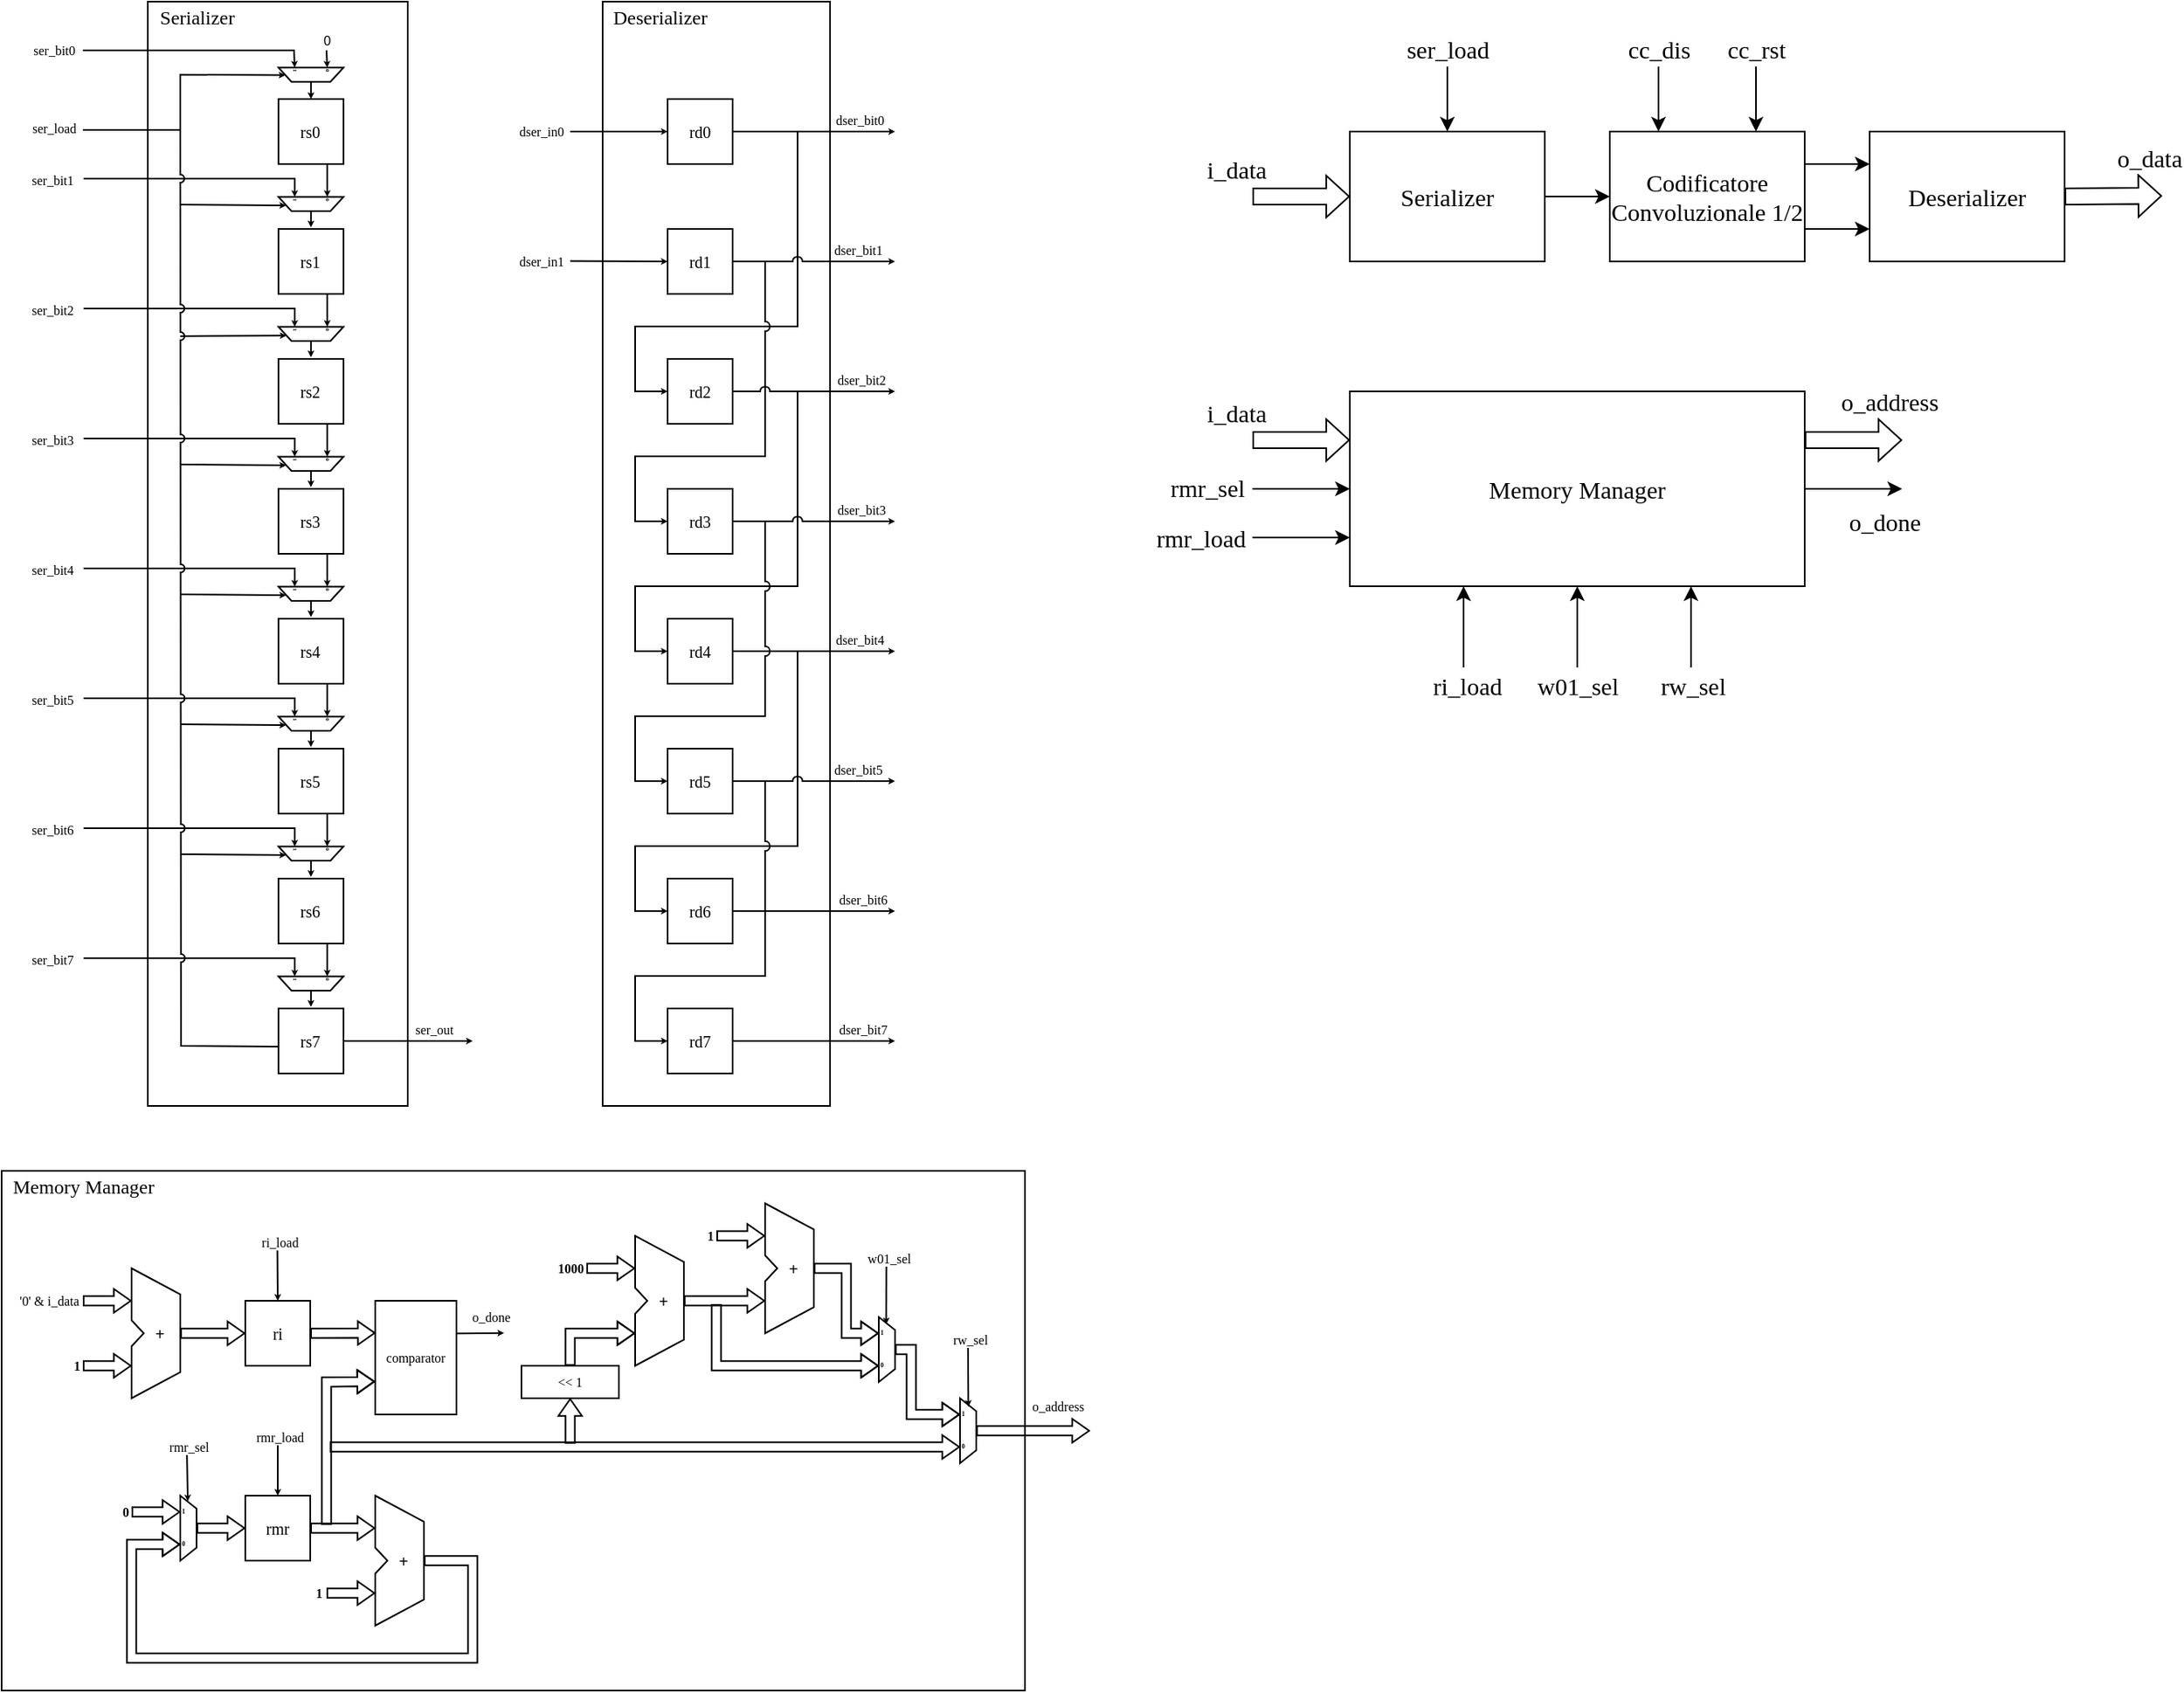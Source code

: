 <mxfile version="16.6.3" type="github">
  <diagram id="MqHUhfrrWIdtyrn8XvhO" name="Page-1">
    <mxGraphModel dx="785" dy="544" grid="1" gridSize="10" guides="1" tooltips="1" connect="1" arrows="1" fold="1" page="1" pageScale="1" pageWidth="3300" pageHeight="4681" math="0" shadow="0">
      <root>
        <mxCell id="0" />
        <mxCell id="1" parent="0" />
        <mxCell id="xlPUVcPiUmlX-xtXp4R3-98" value="" style="rounded=0;whiteSpace=wrap;html=1;fontFamily=Times New Roman;fontSize=8;fillColor=none;" parent="1" vertex="1">
          <mxGeometry x="90" y="760" width="630" height="320" as="geometry" />
        </mxCell>
        <mxCell id="OKn4Y-EZjeskhZOx6g82-79" value="" style="rounded=0;whiteSpace=wrap;html=1;labelBackgroundColor=none;fontFamily=Times New Roman;fontSize=8;fillColor=none;" parent="1" vertex="1">
          <mxGeometry x="180" y="40" width="160" height="680" as="geometry" />
        </mxCell>
        <mxCell id="LxgAofAfpHLzP516k_iO-2" value="" style="endArrow=classic;html=1;rounded=0;fontFamily=Times New Roman;fontSize=10;startSize=1;endSize=1;strokeWidth=1;jumpSize=1;entryX=0;entryY=0.75;entryDx=0;entryDy=0;" parent="1" target="_47Dopvvaf-jGJl6SVQX-2" edge="1">
          <mxGeometry width="50" height="50" relative="1" as="geometry">
            <mxPoint x="140" y="70" as="sourcePoint" />
            <mxPoint x="250" y="70" as="targetPoint" />
            <Array as="points">
              <mxPoint x="270" y="70" />
            </Array>
          </mxGeometry>
        </mxCell>
        <mxCell id="LxgAofAfpHLzP516k_iO-3" value="&lt;font style=&quot;font-size: 8px;&quot;&gt;ser_bit0&lt;/font&gt;" style="edgeLabel;html=1;align=center;verticalAlign=middle;resizable=0;points=[];fontFamily=Times New Roman;fontSize=8;" parent="LxgAofAfpHLzP516k_iO-2" vertex="1" connectable="0">
          <mxGeometry x="-0.857" y="1" relative="1" as="geometry">
            <mxPoint x="-28" y="1" as="offset" />
          </mxGeometry>
        </mxCell>
        <mxCell id="OKn4Y-EZjeskhZOx6g82-7" value="rs0" style="whiteSpace=wrap;html=1;aspect=fixed;fontFamily=Times New Roman;fontSize=10;" parent="1" vertex="1">
          <mxGeometry x="260.43" y="100" width="40" height="40" as="geometry" />
        </mxCell>
        <mxCell id="OKn4Y-EZjeskhZOx6g82-15" value="" style="shape=stencil(vZXRboMgFIafxtsGZU13u7jtchfLXoAqraQIBpjWPf2OgF3VahujS4zK+T0fx184BjjWGSloEKEswK9BFIUIwRnGVW9MdEET44IlUYzsOXWKNkqeaMVS4xlMZFQx06j4LUAv8Exz4DiRQgCESaE7ypUOMMIE5KKzg/np686oAH5ODVW+SBcNove52E20XYu8W4682a5jRvg/Hi9mRLgWuFtxuNaHWwwczsfiGCJjGxLHe5Kcjkp+i3SYNaodpKI3hD9ZGM1+mm5jL7a8JzT92jbJ1Nxm2esjZjVZB5IzXsPY39i8L7BGQ+yDVnD+lDkRd0iMc9fhJh4qSNP7BkIr57KkdzrabXIL4ExcAS492SOWYDzPYPR2C3oIkXCpp6yE+IibODb0bOwyUJ0CLq/UdcXvuZJwdhQulrM0bX9bYwX0JwmnJtnNnGR0RVkDBvvIRt2f2gZ+AQ==);whiteSpace=wrap;html=1;verticalAlign=middle;spacingTop=0;spacingLeft=5;rotation=90;fontFamily=Times New Roman;fontSize=10;autosize=0;" parent="1" vertex="1">
          <mxGeometry x="276.06" y="144.63" width="8.75" height="40" as="geometry" />
        </mxCell>
        <mxCell id="OKn4Y-EZjeskhZOx6g82-16" value="" style="endArrow=classic;html=1;rounded=0;fontFamily=Times New Roman;fontSize=10;exitX=1;exitY=0.5;exitDx=0;exitDy=0;jumpSize=1;strokeWidth=1;endSize=1;startSize=1;" parent="1" source="OKn4Y-EZjeskhZOx6g82-15" edge="1">
          <mxGeometry width="50" height="50" relative="1" as="geometry">
            <mxPoint x="230.43" y="239" as="sourcePoint" />
            <mxPoint x="280.43" y="179" as="targetPoint" />
          </mxGeometry>
        </mxCell>
        <mxCell id="OKn4Y-EZjeskhZOx6g82-18" value="" style="endArrow=classic;html=1;rounded=0;fontFamily=Times New Roman;fontSize=10;jumpSize=1;strokeWidth=1;endSize=1;startSize=1;entryX=0;entryY=0.25;entryDx=0;entryDy=0;exitX=0.75;exitY=1;exitDx=0;exitDy=0;" parent="1" source="OKn4Y-EZjeskhZOx6g82-7" target="OKn4Y-EZjeskhZOx6g82-15" edge="1">
          <mxGeometry width="50" height="50" relative="1" as="geometry">
            <mxPoint x="290.43" y="179" as="sourcePoint" />
            <mxPoint x="290.43" y="159" as="targetPoint" />
          </mxGeometry>
        </mxCell>
        <mxCell id="OKn4Y-EZjeskhZOx6g82-21" value="" style="endArrow=classic;html=1;rounded=0;fontFamily=Times New Roman;fontSize=10;startSize=1;endSize=1;strokeWidth=1;jumpSize=1;entryX=0;entryY=0.75;entryDx=0;entryDy=0;" parent="1" target="OKn4Y-EZjeskhZOx6g82-15" edge="1">
          <mxGeometry width="50" height="50" relative="1" as="geometry">
            <mxPoint x="140.43" y="149" as="sourcePoint" />
            <mxPoint x="250.43" y="159" as="targetPoint" />
            <Array as="points">
              <mxPoint x="270.43" y="149" />
            </Array>
          </mxGeometry>
        </mxCell>
        <mxCell id="OKn4Y-EZjeskhZOx6g82-22" value="" style="endArrow=classic;html=1;rounded=0;fontFamily=Times New Roman;fontSize=10;startSize=1;endSize=1;strokeWidth=1;jumpSize=1;entryX=0.485;entryY=0.883;entryDx=0;entryDy=0;entryPerimeter=0;" parent="1" edge="1">
          <mxGeometry width="50" height="50" relative="1" as="geometry">
            <mxPoint x="200.43" y="165" as="sourcePoint" />
            <mxPoint x="265.115" y="165.499" as="targetPoint" />
            <Array as="points" />
          </mxGeometry>
        </mxCell>
        <mxCell id="OKn4Y-EZjeskhZOx6g82-23" value="rs1" style="whiteSpace=wrap;html=1;aspect=fixed;fontFamily=Times New Roman;fontSize=10;" parent="1" vertex="1">
          <mxGeometry x="260.43" y="180" width="40" height="40" as="geometry" />
        </mxCell>
        <mxCell id="OKn4Y-EZjeskhZOx6g82-24" value="" style="shape=stencil(vZXRboMgFIafxtsGZU13u7jtchfLXoAqraQIBpjWPf2OgF3VahujS4zK+T0fx184BjjWGSloEKEswK9BFIUIwRnGVW9MdEET44IlUYzsOXWKNkqeaMVS4xlMZFQx06j4LUAv8Exz4DiRQgCESaE7ypUOMMIE5KKzg/np686oAH5ODVW+SBcNove52E20XYu8W4682a5jRvg/Hi9mRLgWuFtxuNaHWwwczsfiGCJjGxLHe5Kcjkp+i3SYNaodpKI3hD9ZGM1+mm5jL7a8JzT92jbJ1Nxm2esjZjVZB5IzXsPY39i8L7BGQ+yDVnD+lDkRd0iMc9fhJh4qSNP7BkIr57KkdzrabXIL4ExcAS492SOWYDzPYPR2C3oIkXCpp6yE+IibODb0bOwyUJ0CLq/UdcXvuZJwdhQulrM0bX9bYwX0JwmnJtnNnGR0RVkDBvvIRt2f2gZ+AQ==);whiteSpace=wrap;html=1;verticalAlign=middle;spacingTop=0;spacingLeft=5;rotation=90;fontFamily=Times New Roman;fontSize=10;autosize=0;" parent="1" vertex="1">
          <mxGeometry x="276.06" y="224.63" width="8.75" height="40" as="geometry" />
        </mxCell>
        <mxCell id="OKn4Y-EZjeskhZOx6g82-25" value="" style="endArrow=classic;html=1;rounded=0;fontFamily=Times New Roman;fontSize=10;exitX=1;exitY=0.5;exitDx=0;exitDy=0;jumpSize=1;strokeWidth=1;endSize=1;startSize=1;" parent="1" source="OKn4Y-EZjeskhZOx6g82-24" edge="1">
          <mxGeometry width="50" height="50" relative="1" as="geometry">
            <mxPoint x="230.43" y="319" as="sourcePoint" />
            <mxPoint x="280.43" y="259" as="targetPoint" />
          </mxGeometry>
        </mxCell>
        <mxCell id="OKn4Y-EZjeskhZOx6g82-26" value="" style="endArrow=classic;html=1;rounded=0;fontFamily=Times New Roman;fontSize=10;jumpSize=1;strokeWidth=1;endSize=1;startSize=1;entryX=0;entryY=0.25;entryDx=0;entryDy=0;exitX=0.75;exitY=1;exitDx=0;exitDy=0;" parent="1" source="OKn4Y-EZjeskhZOx6g82-23" target="OKn4Y-EZjeskhZOx6g82-24" edge="1">
          <mxGeometry width="50" height="50" relative="1" as="geometry">
            <mxPoint x="290.43" y="259" as="sourcePoint" />
            <mxPoint x="290.43" y="239" as="targetPoint" />
          </mxGeometry>
        </mxCell>
        <mxCell id="OKn4Y-EZjeskhZOx6g82-27" value="" style="endArrow=classic;html=1;rounded=0;fontFamily=Times New Roman;fontSize=10;startSize=1;endSize=1;strokeWidth=1;jumpSize=5;entryX=0;entryY=0.75;entryDx=0;entryDy=0;jumpStyle=arc;" parent="1" target="OKn4Y-EZjeskhZOx6g82-24" edge="1">
          <mxGeometry width="50" height="50" relative="1" as="geometry">
            <mxPoint x="140.43" y="229" as="sourcePoint" />
            <mxPoint x="250.43" y="239" as="targetPoint" />
            <Array as="points">
              <mxPoint x="270.43" y="229" />
            </Array>
          </mxGeometry>
        </mxCell>
        <mxCell id="OKn4Y-EZjeskhZOx6g82-28" value="" style="endArrow=classic;html=1;rounded=0;fontFamily=Times New Roman;fontSize=10;startSize=1;endSize=1;strokeWidth=1;jumpSize=1;entryX=0.618;entryY=0.877;entryDx=0;entryDy=0;entryPerimeter=0;" parent="1" target="OKn4Y-EZjeskhZOx6g82-24" edge="1">
          <mxGeometry width="50" height="50" relative="1" as="geometry">
            <mxPoint x="200" y="246" as="sourcePoint" />
            <mxPoint x="265.115" y="246.499" as="targetPoint" />
          </mxGeometry>
        </mxCell>
        <mxCell id="OKn4Y-EZjeskhZOx6g82-29" value="rs2" style="whiteSpace=wrap;html=1;aspect=fixed;fontFamily=Times New Roman;fontSize=10;" parent="1" vertex="1">
          <mxGeometry x="260.43" y="260" width="40" height="40" as="geometry" />
        </mxCell>
        <mxCell id="OKn4Y-EZjeskhZOx6g82-30" value="" style="shape=stencil(vZXRboMgFIafxtsGZU13u7jtchfLXoAqraQIBpjWPf2OgF3VahujS4zK+T0fx184BjjWGSloEKEswK9BFIUIwRnGVW9MdEET44IlUYzsOXWKNkqeaMVS4xlMZFQx06j4LUAv8Exz4DiRQgCESaE7ypUOMMIE5KKzg/np686oAH5ODVW+SBcNove52E20XYu8W4682a5jRvg/Hi9mRLgWuFtxuNaHWwwczsfiGCJjGxLHe5Kcjkp+i3SYNaodpKI3hD9ZGM1+mm5jL7a8JzT92jbJ1Nxm2esjZjVZB5IzXsPY39i8L7BGQ+yDVnD+lDkRd0iMc9fhJh4qSNP7BkIr57KkdzrabXIL4ExcAS492SOWYDzPYPR2C3oIkXCpp6yE+IibODb0bOwyUJ0CLq/UdcXvuZJwdhQulrM0bX9bYwX0JwmnJtnNnGR0RVkDBvvIRt2f2gZ+AQ==);whiteSpace=wrap;html=1;verticalAlign=middle;spacingTop=0;spacingLeft=5;rotation=90;fontFamily=Times New Roman;fontSize=10;autosize=0;" parent="1" vertex="1">
          <mxGeometry x="276.06" y="304.63" width="8.75" height="40" as="geometry" />
        </mxCell>
        <mxCell id="OKn4Y-EZjeskhZOx6g82-31" value="" style="endArrow=classic;html=1;rounded=0;fontFamily=Times New Roman;fontSize=10;exitX=1;exitY=0.5;exitDx=0;exitDy=0;jumpSize=1;strokeWidth=1;endSize=1;startSize=1;" parent="1" source="OKn4Y-EZjeskhZOx6g82-30" edge="1">
          <mxGeometry width="50" height="50" relative="1" as="geometry">
            <mxPoint x="230.43" y="399" as="sourcePoint" />
            <mxPoint x="280.43" y="339" as="targetPoint" />
          </mxGeometry>
        </mxCell>
        <mxCell id="OKn4Y-EZjeskhZOx6g82-32" value="" style="endArrow=classic;html=1;rounded=0;fontFamily=Times New Roman;fontSize=10;jumpSize=1;strokeWidth=1;endSize=1;startSize=1;entryX=0;entryY=0.25;entryDx=0;entryDy=0;exitX=0.75;exitY=1;exitDx=0;exitDy=0;" parent="1" source="OKn4Y-EZjeskhZOx6g82-29" target="OKn4Y-EZjeskhZOx6g82-30" edge="1">
          <mxGeometry width="50" height="50" relative="1" as="geometry">
            <mxPoint x="290.43" y="339" as="sourcePoint" />
            <mxPoint x="290.43" y="319" as="targetPoint" />
          </mxGeometry>
        </mxCell>
        <mxCell id="OKn4Y-EZjeskhZOx6g82-33" value="" style="endArrow=classic;html=1;rounded=0;fontFamily=Times New Roman;fontSize=10;startSize=1;endSize=1;strokeWidth=1;jumpSize=1;entryX=0;entryY=0.75;entryDx=0;entryDy=0;" parent="1" target="OKn4Y-EZjeskhZOx6g82-30" edge="1">
          <mxGeometry width="50" height="50" relative="1" as="geometry">
            <mxPoint x="140.43" y="309" as="sourcePoint" />
            <mxPoint x="250.43" y="319" as="targetPoint" />
            <Array as="points">
              <mxPoint x="270.43" y="309" />
            </Array>
          </mxGeometry>
        </mxCell>
        <mxCell id="OKn4Y-EZjeskhZOx6g82-34" value="" style="endArrow=classic;html=1;rounded=0;fontFamily=Times New Roman;fontSize=10;startSize=1;endSize=1;strokeWidth=1;jumpSize=1;entryX=0.485;entryY=0.883;entryDx=0;entryDy=0;entryPerimeter=0;" parent="1" edge="1">
          <mxGeometry width="50" height="50" relative="1" as="geometry">
            <mxPoint x="200.43" y="325" as="sourcePoint" />
            <mxPoint x="265.115" y="325.499" as="targetPoint" />
          </mxGeometry>
        </mxCell>
        <mxCell id="OKn4Y-EZjeskhZOx6g82-35" value="rs3" style="whiteSpace=wrap;html=1;aspect=fixed;fontFamily=Times New Roman;fontSize=10;" parent="1" vertex="1">
          <mxGeometry x="260.43" y="340" width="40" height="40" as="geometry" />
        </mxCell>
        <mxCell id="OKn4Y-EZjeskhZOx6g82-36" value="" style="shape=stencil(vZXRboMgFIafxtsGZU13u7jtchfLXoAqraQIBpjWPf2OgF3VahujS4zK+T0fx184BjjWGSloEKEswK9BFIUIwRnGVW9MdEET44IlUYzsOXWKNkqeaMVS4xlMZFQx06j4LUAv8Exz4DiRQgCESaE7ypUOMMIE5KKzg/np686oAH5ODVW+SBcNove52E20XYu8W4682a5jRvg/Hi9mRLgWuFtxuNaHWwwczsfiGCJjGxLHe5Kcjkp+i3SYNaodpKI3hD9ZGM1+mm5jL7a8JzT92jbJ1Nxm2esjZjVZB5IzXsPY39i8L7BGQ+yDVnD+lDkRd0iMc9fhJh4qSNP7BkIr57KkdzrabXIL4ExcAS492SOWYDzPYPR2C3oIkXCpp6yE+IibODb0bOwyUJ0CLq/UdcXvuZJwdhQulrM0bX9bYwX0JwmnJtnNnGR0RVkDBvvIRt2f2gZ+AQ==);whiteSpace=wrap;html=1;verticalAlign=middle;spacingTop=0;spacingLeft=5;rotation=90;fontFamily=Times New Roman;fontSize=10;autosize=0;" parent="1" vertex="1">
          <mxGeometry x="276.06" y="384.63" width="8.75" height="40" as="geometry" />
        </mxCell>
        <mxCell id="OKn4Y-EZjeskhZOx6g82-37" value="" style="endArrow=classic;html=1;rounded=0;fontFamily=Times New Roman;fontSize=10;exitX=1;exitY=0.5;exitDx=0;exitDy=0;jumpSize=1;strokeWidth=1;endSize=1;startSize=1;" parent="1" source="OKn4Y-EZjeskhZOx6g82-36" edge="1">
          <mxGeometry width="50" height="50" relative="1" as="geometry">
            <mxPoint x="230.43" y="479" as="sourcePoint" />
            <mxPoint x="280.43" y="419" as="targetPoint" />
          </mxGeometry>
        </mxCell>
        <mxCell id="OKn4Y-EZjeskhZOx6g82-38" value="" style="endArrow=classic;html=1;rounded=0;fontFamily=Times New Roman;fontSize=10;jumpSize=1;strokeWidth=1;endSize=1;startSize=1;entryX=0;entryY=0.25;entryDx=0;entryDy=0;exitX=0.75;exitY=1;exitDx=0;exitDy=0;" parent="1" source="OKn4Y-EZjeskhZOx6g82-35" target="OKn4Y-EZjeskhZOx6g82-36" edge="1">
          <mxGeometry width="50" height="50" relative="1" as="geometry">
            <mxPoint x="290.43" y="419" as="sourcePoint" />
            <mxPoint x="290.43" y="399" as="targetPoint" />
          </mxGeometry>
        </mxCell>
        <mxCell id="OKn4Y-EZjeskhZOx6g82-39" value="" style="endArrow=classic;html=1;rounded=0;fontFamily=Times New Roman;fontSize=10;startSize=1;endSize=1;strokeWidth=1;jumpSize=1;entryX=0;entryY=0.75;entryDx=0;entryDy=0;" parent="1" target="OKn4Y-EZjeskhZOx6g82-36" edge="1">
          <mxGeometry width="50" height="50" relative="1" as="geometry">
            <mxPoint x="140.43" y="389" as="sourcePoint" />
            <mxPoint x="250.43" y="399" as="targetPoint" />
            <Array as="points">
              <mxPoint x="270.43" y="389" />
            </Array>
          </mxGeometry>
        </mxCell>
        <mxCell id="OKn4Y-EZjeskhZOx6g82-40" value="" style="endArrow=classic;html=1;rounded=0;fontFamily=Times New Roman;fontSize=10;startSize=1;endSize=1;strokeWidth=1;jumpSize=1;entryX=0.485;entryY=0.883;entryDx=0;entryDy=0;entryPerimeter=0;" parent="1" edge="1">
          <mxGeometry width="50" height="50" relative="1" as="geometry">
            <mxPoint x="200.43" y="405" as="sourcePoint" />
            <mxPoint x="265.115" y="405.499" as="targetPoint" />
          </mxGeometry>
        </mxCell>
        <mxCell id="OKn4Y-EZjeskhZOx6g82-41" value="rs4" style="whiteSpace=wrap;html=1;aspect=fixed;fontFamily=Times New Roman;fontSize=10;" parent="1" vertex="1">
          <mxGeometry x="260.43" y="420" width="40" height="40" as="geometry" />
        </mxCell>
        <mxCell id="OKn4Y-EZjeskhZOx6g82-42" value="" style="shape=stencil(vZXRboMgFIafxtsGZU13u7jtchfLXoAqraQIBpjWPf2OgF3VahujS4zK+T0fx184BjjWGSloEKEswK9BFIUIwRnGVW9MdEET44IlUYzsOXWKNkqeaMVS4xlMZFQx06j4LUAv8Exz4DiRQgCESaE7ypUOMMIE5KKzg/np686oAH5ODVW+SBcNove52E20XYu8W4682a5jRvg/Hi9mRLgWuFtxuNaHWwwczsfiGCJjGxLHe5Kcjkp+i3SYNaodpKI3hD9ZGM1+mm5jL7a8JzT92jbJ1Nxm2esjZjVZB5IzXsPY39i8L7BGQ+yDVnD+lDkRd0iMc9fhJh4qSNP7BkIr57KkdzrabXIL4ExcAS492SOWYDzPYPR2C3oIkXCpp6yE+IibODb0bOwyUJ0CLq/UdcXvuZJwdhQulrM0bX9bYwX0JwmnJtnNnGR0RVkDBvvIRt2f2gZ+AQ==);whiteSpace=wrap;html=1;verticalAlign=middle;spacingTop=0;spacingLeft=5;rotation=90;fontFamily=Times New Roman;fontSize=10;autosize=0;" parent="1" vertex="1">
          <mxGeometry x="276.06" y="464.63" width="8.75" height="40" as="geometry" />
        </mxCell>
        <mxCell id="OKn4Y-EZjeskhZOx6g82-43" value="" style="endArrow=classic;html=1;rounded=0;fontFamily=Times New Roman;fontSize=10;exitX=1;exitY=0.5;exitDx=0;exitDy=0;jumpSize=1;strokeWidth=1;endSize=1;startSize=1;" parent="1" source="OKn4Y-EZjeskhZOx6g82-42" edge="1">
          <mxGeometry width="50" height="50" relative="1" as="geometry">
            <mxPoint x="230.43" y="559" as="sourcePoint" />
            <mxPoint x="280.43" y="499" as="targetPoint" />
          </mxGeometry>
        </mxCell>
        <mxCell id="OKn4Y-EZjeskhZOx6g82-44" value="" style="endArrow=classic;html=1;rounded=0;fontFamily=Times New Roman;fontSize=10;jumpSize=1;strokeWidth=1;endSize=1;startSize=1;entryX=0;entryY=0.25;entryDx=0;entryDy=0;exitX=0.75;exitY=1;exitDx=0;exitDy=0;" parent="1" source="OKn4Y-EZjeskhZOx6g82-41" target="OKn4Y-EZjeskhZOx6g82-42" edge="1">
          <mxGeometry width="50" height="50" relative="1" as="geometry">
            <mxPoint x="290.43" y="499" as="sourcePoint" />
            <mxPoint x="290.43" y="479" as="targetPoint" />
          </mxGeometry>
        </mxCell>
        <mxCell id="OKn4Y-EZjeskhZOx6g82-45" value="" style="endArrow=classic;html=1;rounded=0;fontFamily=Times New Roman;fontSize=10;startSize=1;endSize=1;strokeWidth=1;jumpSize=1;entryX=0;entryY=0.75;entryDx=0;entryDy=0;" parent="1" target="OKn4Y-EZjeskhZOx6g82-42" edge="1">
          <mxGeometry width="50" height="50" relative="1" as="geometry">
            <mxPoint x="140.43" y="469" as="sourcePoint" />
            <mxPoint x="250.43" y="479" as="targetPoint" />
            <Array as="points">
              <mxPoint x="270.43" y="469" />
            </Array>
          </mxGeometry>
        </mxCell>
        <mxCell id="OKn4Y-EZjeskhZOx6g82-46" value="" style="endArrow=classic;html=1;rounded=0;fontFamily=Times New Roman;fontSize=10;startSize=1;endSize=1;strokeWidth=1;jumpSize=1;entryX=0.485;entryY=0.883;entryDx=0;entryDy=0;entryPerimeter=0;" parent="1" edge="1">
          <mxGeometry width="50" height="50" relative="1" as="geometry">
            <mxPoint x="200.43" y="485" as="sourcePoint" />
            <mxPoint x="265.115" y="485.499" as="targetPoint" />
          </mxGeometry>
        </mxCell>
        <mxCell id="OKn4Y-EZjeskhZOx6g82-47" value="rs5" style="whiteSpace=wrap;html=1;aspect=fixed;fontFamily=Times New Roman;fontSize=10;" parent="1" vertex="1">
          <mxGeometry x="260.43" y="500" width="40" height="40" as="geometry" />
        </mxCell>
        <mxCell id="OKn4Y-EZjeskhZOx6g82-48" value="" style="shape=stencil(vZXRboMgFIafxtsGZU13u7jtchfLXoAqraQIBpjWPf2OgF3VahujS4zK+T0fx184BjjWGSloEKEswK9BFIUIwRnGVW9MdEET44IlUYzsOXWKNkqeaMVS4xlMZFQx06j4LUAv8Exz4DiRQgCESaE7ypUOMMIE5KKzg/np686oAH5ODVW+SBcNove52E20XYu8W4682a5jRvg/Hi9mRLgWuFtxuNaHWwwczsfiGCJjGxLHe5Kcjkp+i3SYNaodpKI3hD9ZGM1+mm5jL7a8JzT92jbJ1Nxm2esjZjVZB5IzXsPY39i8L7BGQ+yDVnD+lDkRd0iMc9fhJh4qSNP7BkIr57KkdzrabXIL4ExcAS492SOWYDzPYPR2C3oIkXCpp6yE+IibODb0bOwyUJ0CLq/UdcXvuZJwdhQulrM0bX9bYwX0JwmnJtnNnGR0RVkDBvvIRt2f2gZ+AQ==);whiteSpace=wrap;html=1;verticalAlign=middle;spacingTop=0;spacingLeft=5;rotation=90;fontFamily=Times New Roman;fontSize=10;autosize=0;" parent="1" vertex="1">
          <mxGeometry x="276.06" y="544.63" width="8.75" height="40" as="geometry" />
        </mxCell>
        <mxCell id="OKn4Y-EZjeskhZOx6g82-49" value="" style="endArrow=classic;html=1;rounded=0;fontFamily=Times New Roman;fontSize=10;exitX=1;exitY=0.5;exitDx=0;exitDy=0;jumpSize=1;strokeWidth=1;endSize=1;startSize=1;" parent="1" source="OKn4Y-EZjeskhZOx6g82-48" edge="1">
          <mxGeometry width="50" height="50" relative="1" as="geometry">
            <mxPoint x="230.43" y="639" as="sourcePoint" />
            <mxPoint x="280.43" y="579" as="targetPoint" />
          </mxGeometry>
        </mxCell>
        <mxCell id="OKn4Y-EZjeskhZOx6g82-50" value="" style="endArrow=classic;html=1;rounded=0;fontFamily=Times New Roman;fontSize=10;jumpSize=1;strokeWidth=1;endSize=1;startSize=1;entryX=0;entryY=0.25;entryDx=0;entryDy=0;exitX=0.75;exitY=1;exitDx=0;exitDy=0;" parent="1" source="OKn4Y-EZjeskhZOx6g82-47" target="OKn4Y-EZjeskhZOx6g82-48" edge="1">
          <mxGeometry width="50" height="50" relative="1" as="geometry">
            <mxPoint x="290.43" y="579" as="sourcePoint" />
            <mxPoint x="290.43" y="559" as="targetPoint" />
          </mxGeometry>
        </mxCell>
        <mxCell id="OKn4Y-EZjeskhZOx6g82-51" value="" style="endArrow=classic;html=1;rounded=0;fontFamily=Times New Roman;fontSize=10;startSize=1;endSize=1;strokeWidth=1;jumpSize=1;entryX=0;entryY=0.75;entryDx=0;entryDy=0;" parent="1" target="OKn4Y-EZjeskhZOx6g82-48" edge="1">
          <mxGeometry width="50" height="50" relative="1" as="geometry">
            <mxPoint x="140.43" y="549" as="sourcePoint" />
            <mxPoint x="250.43" y="559" as="targetPoint" />
            <Array as="points">
              <mxPoint x="270.43" y="549" />
            </Array>
          </mxGeometry>
        </mxCell>
        <mxCell id="OKn4Y-EZjeskhZOx6g82-52" value="" style="endArrow=classic;html=1;rounded=0;fontFamily=Times New Roman;fontSize=10;startSize=1;endSize=1;strokeWidth=1;jumpSize=1;entryX=0.485;entryY=0.883;entryDx=0;entryDy=0;entryPerimeter=0;" parent="1" edge="1">
          <mxGeometry width="50" height="50" relative="1" as="geometry">
            <mxPoint x="200.43" y="565" as="sourcePoint" />
            <mxPoint x="265.115" y="565.499" as="targetPoint" />
          </mxGeometry>
        </mxCell>
        <mxCell id="OKn4Y-EZjeskhZOx6g82-53" value="rs6" style="whiteSpace=wrap;html=1;aspect=fixed;fontFamily=Times New Roman;fontSize=10;" parent="1" vertex="1">
          <mxGeometry x="260.43" y="580" width="40" height="40" as="geometry" />
        </mxCell>
        <mxCell id="OKn4Y-EZjeskhZOx6g82-54" value="" style="shape=stencil(vZXRboMgFIafxtsGZU13u7jtchfLXoAqraQIBpjWPf2OgF3VahujS4zK+T0fx184BjjWGSloEKEswK9BFIUIwRnGVW9MdEET44IlUYzsOXWKNkqeaMVS4xlMZFQx06j4LUAv8Exz4DiRQgCESaE7ypUOMMIE5KKzg/np686oAH5ODVW+SBcNove52E20XYu8W4682a5jRvg/Hi9mRLgWuFtxuNaHWwwczsfiGCJjGxLHe5Kcjkp+i3SYNaodpKI3hD9ZGM1+mm5jL7a8JzT92jbJ1Nxm2esjZjVZB5IzXsPY39i8L7BGQ+yDVnD+lDkRd0iMc9fhJh4qSNP7BkIr57KkdzrabXIL4ExcAS492SOWYDzPYPR2C3oIkXCpp6yE+IibODb0bOwyUJ0CLq/UdcXvuZJwdhQulrM0bX9bYwX0JwmnJtnNnGR0RVkDBvvIRt2f2gZ+AQ==);whiteSpace=wrap;html=1;verticalAlign=middle;spacingTop=0;spacingLeft=5;rotation=90;fontFamily=Times New Roman;fontSize=10;autosize=0;" parent="1" vertex="1">
          <mxGeometry x="276.06" y="624.63" width="8.75" height="40" as="geometry" />
        </mxCell>
        <mxCell id="OKn4Y-EZjeskhZOx6g82-55" value="" style="endArrow=classic;html=1;rounded=0;fontFamily=Times New Roman;fontSize=10;exitX=1;exitY=0.5;exitDx=0;exitDy=0;jumpSize=1;strokeWidth=1;endSize=1;startSize=1;" parent="1" source="OKn4Y-EZjeskhZOx6g82-54" edge="1">
          <mxGeometry width="50" height="50" relative="1" as="geometry">
            <mxPoint x="230.43" y="719" as="sourcePoint" />
            <mxPoint x="280.43" y="659" as="targetPoint" />
          </mxGeometry>
        </mxCell>
        <mxCell id="OKn4Y-EZjeskhZOx6g82-56" value="" style="endArrow=classic;html=1;rounded=0;fontFamily=Times New Roman;fontSize=10;jumpSize=1;strokeWidth=1;endSize=1;startSize=1;entryX=0;entryY=0.25;entryDx=0;entryDy=0;exitX=0.75;exitY=1;exitDx=0;exitDy=0;" parent="1" source="OKn4Y-EZjeskhZOx6g82-53" target="OKn4Y-EZjeskhZOx6g82-54" edge="1">
          <mxGeometry width="50" height="50" relative="1" as="geometry">
            <mxPoint x="290.43" y="659" as="sourcePoint" />
            <mxPoint x="290.43" y="639" as="targetPoint" />
          </mxGeometry>
        </mxCell>
        <mxCell id="OKn4Y-EZjeskhZOx6g82-57" value="" style="endArrow=classic;html=1;rounded=0;fontFamily=Times New Roman;fontSize=10;startSize=1;endSize=1;strokeWidth=1;jumpSize=1;entryX=0;entryY=0.75;entryDx=0;entryDy=0;" parent="1" target="OKn4Y-EZjeskhZOx6g82-54" edge="1">
          <mxGeometry width="50" height="50" relative="1" as="geometry">
            <mxPoint x="140.43" y="629" as="sourcePoint" />
            <mxPoint x="250.43" y="639" as="targetPoint" />
            <Array as="points">
              <mxPoint x="270.43" y="629" />
            </Array>
          </mxGeometry>
        </mxCell>
        <mxCell id="OKn4Y-EZjeskhZOx6g82-58" value="" style="endArrow=classic;html=1;rounded=0;fontFamily=Times New Roman;fontSize=10;startSize=1;endSize=1;strokeWidth=1;jumpSize=5;entryX=0.485;entryY=0.883;entryDx=0;entryDy=0;entryPerimeter=0;jumpStyle=arc;" parent="1" edge="1">
          <mxGeometry width="50" height="50" relative="1" as="geometry">
            <mxPoint x="140" y="119" as="sourcePoint" />
            <mxPoint x="265.115" y="683.499" as="targetPoint" />
            <Array as="points">
              <mxPoint x="200" y="119" />
              <mxPoint x="200.43" y="683" />
            </Array>
          </mxGeometry>
        </mxCell>
        <mxCell id="OKn4Y-EZjeskhZOx6g82-65" value="&lt;font style=&quot;font-size: 8px&quot;&gt;ser_load&lt;/font&gt;" style="edgeLabel;html=1;align=center;verticalAlign=middle;resizable=0;points=[];fontSize=10;fontFamily=Times New Roman;labelBackgroundColor=none;" parent="OKn4Y-EZjeskhZOx6g82-58" vertex="1" connectable="0">
          <mxGeometry x="-0.973" y="1" relative="1" as="geometry">
            <mxPoint x="-28" y="-1" as="offset" />
          </mxGeometry>
        </mxCell>
        <mxCell id="OKn4Y-EZjeskhZOx6g82-59" value="rs7" style="whiteSpace=wrap;html=1;aspect=fixed;fontFamily=Times New Roman;fontSize=10;" parent="1" vertex="1">
          <mxGeometry x="260.43" y="660" width="40" height="40" as="geometry" />
        </mxCell>
        <mxCell id="OKn4Y-EZjeskhZOx6g82-67" value="ser_bit1" style="edgeLabel;html=1;align=center;verticalAlign=middle;resizable=0;points=[];fontSize=8;fontFamily=Times New Roman;" parent="1" vertex="1" connectable="0">
          <mxGeometry x="120.433" y="150" as="geometry" />
        </mxCell>
        <mxCell id="OKn4Y-EZjeskhZOx6g82-68" value="ser_bit2" style="edgeLabel;html=1;align=center;verticalAlign=middle;resizable=0;points=[];fontSize=8;fontFamily=Times New Roman;" parent="1" vertex="1" connectable="0">
          <mxGeometry x="120.573" y="230" as="geometry" />
        </mxCell>
        <mxCell id="OKn4Y-EZjeskhZOx6g82-69" value="ser_bit3" style="edgeLabel;html=1;align=center;verticalAlign=middle;resizable=0;points=[];fontSize=8;fontFamily=Times New Roman;" parent="1" vertex="1" connectable="0">
          <mxGeometry x="120.433" y="310" as="geometry" />
        </mxCell>
        <mxCell id="OKn4Y-EZjeskhZOx6g82-70" value="ser_bit4" style="edgeLabel;html=1;align=center;verticalAlign=middle;resizable=0;points=[];fontSize=8;fontFamily=Times New Roman;" parent="1" vertex="1" connectable="0">
          <mxGeometry x="120.57" y="390" as="geometry" />
        </mxCell>
        <mxCell id="OKn4Y-EZjeskhZOx6g82-71" value="ser_bit5" style="edgeLabel;html=1;align=center;verticalAlign=middle;resizable=0;points=[];fontSize=8;fontFamily=Times New Roman;" parent="1" vertex="1" connectable="0">
          <mxGeometry x="120.573" y="470" as="geometry" />
        </mxCell>
        <mxCell id="OKn4Y-EZjeskhZOx6g82-72" value="ser_bit6" style="edgeLabel;html=1;align=center;verticalAlign=middle;resizable=0;points=[];fontSize=8;fontFamily=Times New Roman;" parent="1" vertex="1" connectable="0">
          <mxGeometry x="120.713" y="550" as="geometry" />
        </mxCell>
        <mxCell id="OKn4Y-EZjeskhZOx6g82-73" value="ser_bit7" style="edgeLabel;html=1;align=center;verticalAlign=middle;resizable=0;points=[];fontSize=8;fontFamily=Times New Roman;" parent="1" vertex="1" connectable="0">
          <mxGeometry x="120.573" y="630" as="geometry" />
        </mxCell>
        <mxCell id="OKn4Y-EZjeskhZOx6g82-77" value="" style="endArrow=classic;html=1;rounded=0;fontFamily=Times New Roman;fontSize=8;startSize=1;endSize=1;strokeWidth=1;jumpStyle=arc;jumpSize=5;exitX=1;exitY=0.5;exitDx=0;exitDy=0;" parent="1" source="OKn4Y-EZjeskhZOx6g82-59" edge="1">
          <mxGeometry width="50" height="50" relative="1" as="geometry">
            <mxPoint x="290" y="519" as="sourcePoint" />
            <mxPoint x="380" y="680" as="targetPoint" />
          </mxGeometry>
        </mxCell>
        <mxCell id="OKn4Y-EZjeskhZOx6g82-78" value="ser_out" style="edgeLabel;html=1;align=center;verticalAlign=middle;resizable=0;points=[];fontSize=8;fontFamily=Times New Roman;" parent="OKn4Y-EZjeskhZOx6g82-77" vertex="1" connectable="0">
          <mxGeometry x="0.227" y="-1" relative="1" as="geometry">
            <mxPoint x="6" y="-8" as="offset" />
          </mxGeometry>
        </mxCell>
        <mxCell id="OKn4Y-EZjeskhZOx6g82-80" value="&lt;font style=&quot;font-size: 12px&quot;&gt;Serializer&lt;/font&gt;" style="text;html=1;align=center;verticalAlign=middle;resizable=0;points=[];autosize=1;strokeColor=none;fillColor=none;fontSize=8;fontFamily=Times New Roman;" parent="1" vertex="1">
          <mxGeometry x="180" y="40" width="60" height="20" as="geometry" />
        </mxCell>
        <mxCell id="xlPUVcPiUmlX-xtXp4R3-2" value="rd0" style="whiteSpace=wrap;html=1;aspect=fixed;fontFamily=Times New Roman;fontSize=10;" parent="1" vertex="1">
          <mxGeometry x="500" y="100" width="40" height="40" as="geometry" />
        </mxCell>
        <mxCell id="xlPUVcPiUmlX-xtXp4R3-3" value="rd1" style="whiteSpace=wrap;html=1;aspect=fixed;fontFamily=Times New Roman;fontSize=10;" parent="1" vertex="1">
          <mxGeometry x="500" y="180" width="40" height="40" as="geometry" />
        </mxCell>
        <mxCell id="xlPUVcPiUmlX-xtXp4R3-4" value="rd2" style="whiteSpace=wrap;html=1;aspect=fixed;fontFamily=Times New Roman;fontSize=10;" parent="1" vertex="1">
          <mxGeometry x="500" y="260" width="40" height="40" as="geometry" />
        </mxCell>
        <mxCell id="xlPUVcPiUmlX-xtXp4R3-5" value="rd3" style="whiteSpace=wrap;html=1;aspect=fixed;fontFamily=Times New Roman;fontSize=10;" parent="1" vertex="1">
          <mxGeometry x="500" y="340" width="40" height="40" as="geometry" />
        </mxCell>
        <mxCell id="xlPUVcPiUmlX-xtXp4R3-11" value="" style="endArrow=classic;html=1;rounded=0;fontFamily=Times New Roman;fontSize=10;jumpSize=1;strokeWidth=1;endSize=1;startSize=1;entryX=0;entryY=0.5;entryDx=0;entryDy=0;" parent="1" target="xlPUVcPiUmlX-xtXp4R3-2" edge="1">
          <mxGeometry width="50" height="50" relative="1" as="geometry">
            <mxPoint x="440" y="120" as="sourcePoint" />
            <mxPoint x="300.435" y="170.255" as="targetPoint" />
          </mxGeometry>
        </mxCell>
        <mxCell id="xlPUVcPiUmlX-xtXp4R3-31" value="&lt;font face=&quot;Times New Roman&quot; style=&quot;font-size: 8px&quot;&gt;dser_in0&lt;/font&gt;" style="edgeLabel;html=1;align=center;verticalAlign=middle;resizable=0;points=[];" parent="xlPUVcPiUmlX-xtXp4R3-11" vertex="1" connectable="0">
          <mxGeometry x="-0.736" y="2" relative="1" as="geometry">
            <mxPoint x="-26" y="1" as="offset" />
          </mxGeometry>
        </mxCell>
        <mxCell id="xlPUVcPiUmlX-xtXp4R3-12" value="" style="endArrow=classic;html=1;rounded=0;fontFamily=Times New Roman;fontSize=10;jumpSize=1;strokeWidth=1;endSize=1;startSize=1;entryX=0;entryY=0.5;entryDx=0;entryDy=0;" parent="1" target="xlPUVcPiUmlX-xtXp4R3-3" edge="1">
          <mxGeometry width="50" height="50" relative="1" as="geometry">
            <mxPoint x="440" y="199.76" as="sourcePoint" />
            <mxPoint x="490" y="200" as="targetPoint" />
          </mxGeometry>
        </mxCell>
        <mxCell id="xlPUVcPiUmlX-xtXp4R3-32" value="dser_in1" style="edgeLabel;html=1;align=center;verticalAlign=middle;resizable=0;points=[];fontSize=8;fontFamily=Times New Roman;" parent="xlPUVcPiUmlX-xtXp4R3-12" vertex="1" connectable="0">
          <mxGeometry x="-0.885" relative="1" as="geometry">
            <mxPoint x="-22" as="offset" />
          </mxGeometry>
        </mxCell>
        <mxCell id="xlPUVcPiUmlX-xtXp4R3-13" value="" style="endArrow=classic;html=1;rounded=0;endSize=1;startSize=1;jumpSize=6;jumpStyle=arc;exitX=1;exitY=0.5;exitDx=0;exitDy=0;entryX=0;entryY=0.5;entryDx=0;entryDy=0;" parent="1" source="xlPUVcPiUmlX-xtXp4R3-2" target="xlPUVcPiUmlX-xtXp4R3-4" edge="1">
          <mxGeometry width="50" height="50" relative="1" as="geometry">
            <mxPoint x="560" y="420" as="sourcePoint" />
            <mxPoint x="550" y="280" as="targetPoint" />
            <Array as="points">
              <mxPoint x="580" y="120" />
              <mxPoint x="580" y="240" />
              <mxPoint x="480" y="240" />
              <mxPoint x="480" y="280" />
            </Array>
          </mxGeometry>
        </mxCell>
        <mxCell id="xlPUVcPiUmlX-xtXp4R3-14" value="" style="endArrow=classic;html=1;rounded=0;fontFamily=Times New Roman;fontSize=10;jumpSize=1;strokeWidth=1;endSize=1;startSize=1;" parent="1" edge="1">
          <mxGeometry width="50" height="50" relative="1" as="geometry">
            <mxPoint x="580" y="120" as="sourcePoint" />
            <mxPoint x="640" y="120" as="targetPoint" />
          </mxGeometry>
        </mxCell>
        <mxCell id="xlPUVcPiUmlX-xtXp4R3-35" value="dser_bit0" style="edgeLabel;html=1;align=center;verticalAlign=middle;resizable=0;points=[];fontSize=8;fontFamily=Times New Roman;" parent="xlPUVcPiUmlX-xtXp4R3-14" vertex="1" connectable="0">
          <mxGeometry x="0.379" y="1" relative="1" as="geometry">
            <mxPoint x="-4" y="-6" as="offset" />
          </mxGeometry>
        </mxCell>
        <mxCell id="xlPUVcPiUmlX-xtXp4R3-15" value="" style="endArrow=classic;html=1;rounded=0;endSize=1;startSize=1;jumpSize=6;jumpStyle=arc;exitX=1;exitY=0.5;exitDx=0;exitDy=0;entryX=0;entryY=0.5;entryDx=0;entryDy=0;" parent="1" source="xlPUVcPiUmlX-xtXp4R3-3" target="xlPUVcPiUmlX-xtXp4R3-5" edge="1">
          <mxGeometry width="50" height="50" relative="1" as="geometry">
            <mxPoint x="550" y="200" as="sourcePoint" />
            <mxPoint x="550" y="360" as="targetPoint" />
            <Array as="points">
              <mxPoint x="560" y="200" />
              <mxPoint x="560" y="320" />
              <mxPoint x="480" y="320" />
              <mxPoint x="480" y="360" />
            </Array>
          </mxGeometry>
        </mxCell>
        <mxCell id="xlPUVcPiUmlX-xtXp4R3-16" value="" style="endArrow=classic;html=1;rounded=0;fontFamily=Times New Roman;fontSize=10;jumpSize=6;strokeWidth=1;endSize=1;startSize=1;jumpStyle=arc;" parent="1" edge="1">
          <mxGeometry width="50" height="50" relative="1" as="geometry">
            <mxPoint x="560" y="200" as="sourcePoint" />
            <mxPoint x="640" y="200" as="targetPoint" />
          </mxGeometry>
        </mxCell>
        <mxCell id="xlPUVcPiUmlX-xtXp4R3-36" value="dser_bit1" style="edgeLabel;html=1;align=center;verticalAlign=middle;resizable=0;points=[];fontSize=8;fontFamily=Times New Roman;" parent="xlPUVcPiUmlX-xtXp4R3-16" vertex="1" connectable="0">
          <mxGeometry x="0.418" y="-1" relative="1" as="geometry">
            <mxPoint y="-8" as="offset" />
          </mxGeometry>
        </mxCell>
        <mxCell id="xlPUVcPiUmlX-xtXp4R3-17" value="rd4" style="whiteSpace=wrap;html=1;aspect=fixed;fontFamily=Times New Roman;fontSize=10;" parent="1" vertex="1">
          <mxGeometry x="500" y="420" width="40" height="40" as="geometry" />
        </mxCell>
        <mxCell id="xlPUVcPiUmlX-xtXp4R3-18" value="rd5" style="whiteSpace=wrap;html=1;aspect=fixed;fontFamily=Times New Roman;fontSize=10;" parent="1" vertex="1">
          <mxGeometry x="500" y="500" width="40" height="40" as="geometry" />
        </mxCell>
        <mxCell id="xlPUVcPiUmlX-xtXp4R3-19" value="rd6" style="whiteSpace=wrap;html=1;aspect=fixed;fontFamily=Times New Roman;fontSize=10;" parent="1" vertex="1">
          <mxGeometry x="500" y="580" width="40" height="40" as="geometry" />
        </mxCell>
        <mxCell id="xlPUVcPiUmlX-xtXp4R3-20" value="rd7" style="whiteSpace=wrap;html=1;aspect=fixed;fontFamily=Times New Roman;fontSize=10;" parent="1" vertex="1">
          <mxGeometry x="500" y="660" width="40" height="40" as="geometry" />
        </mxCell>
        <mxCell id="xlPUVcPiUmlX-xtXp4R3-21" value="" style="endArrow=classic;html=1;rounded=0;endSize=1;startSize=1;jumpSize=6;jumpStyle=arc;exitX=1;exitY=0.5;exitDx=0;exitDy=0;entryX=0;entryY=0.5;entryDx=0;entryDy=0;" parent="1" source="xlPUVcPiUmlX-xtXp4R3-17" target="xlPUVcPiUmlX-xtXp4R3-19" edge="1">
          <mxGeometry width="50" height="50" relative="1" as="geometry">
            <mxPoint x="560" y="740" as="sourcePoint" />
            <mxPoint x="550" y="600" as="targetPoint" />
            <Array as="points">
              <mxPoint x="580" y="440" />
              <mxPoint x="580" y="560" />
              <mxPoint x="480" y="560" />
              <mxPoint x="480" y="600" />
            </Array>
          </mxGeometry>
        </mxCell>
        <mxCell id="xlPUVcPiUmlX-xtXp4R3-22" value="" style="endArrow=classic;html=1;rounded=0;fontFamily=Times New Roman;fontSize=10;jumpSize=1;strokeWidth=1;endSize=1;startSize=1;" parent="1" edge="1">
          <mxGeometry width="50" height="50" relative="1" as="geometry">
            <mxPoint x="580" y="440" as="sourcePoint" />
            <mxPoint x="640" y="440" as="targetPoint" />
          </mxGeometry>
        </mxCell>
        <mxCell id="xlPUVcPiUmlX-xtXp4R3-39" value="dser_bit4" style="edgeLabel;html=1;align=center;verticalAlign=middle;resizable=0;points=[];fontSize=8;fontFamily=Times New Roman;" parent="xlPUVcPiUmlX-xtXp4R3-22" vertex="1" connectable="0">
          <mxGeometry x="0.256" relative="1" as="geometry">
            <mxPoint y="-7" as="offset" />
          </mxGeometry>
        </mxCell>
        <mxCell id="xlPUVcPiUmlX-xtXp4R3-23" value="" style="endArrow=classic;html=1;rounded=0;endSize=1;startSize=1;jumpSize=6;jumpStyle=arc;exitX=1;exitY=0.5;exitDx=0;exitDy=0;entryX=0;entryY=0.5;entryDx=0;entryDy=0;" parent="1" source="xlPUVcPiUmlX-xtXp4R3-18" target="xlPUVcPiUmlX-xtXp4R3-20" edge="1">
          <mxGeometry width="50" height="50" relative="1" as="geometry">
            <mxPoint x="550" y="520" as="sourcePoint" />
            <mxPoint x="550" y="680" as="targetPoint" />
            <Array as="points">
              <mxPoint x="560" y="520" />
              <mxPoint x="560" y="640" />
              <mxPoint x="480" y="640" />
              <mxPoint x="480" y="680" />
            </Array>
          </mxGeometry>
        </mxCell>
        <mxCell id="xlPUVcPiUmlX-xtXp4R3-24" value="" style="endArrow=classic;html=1;rounded=0;fontFamily=Times New Roman;fontSize=10;jumpSize=6;strokeWidth=1;endSize=1;startSize=1;jumpStyle=arc;" parent="1" edge="1">
          <mxGeometry width="50" height="50" relative="1" as="geometry">
            <mxPoint x="560" y="520" as="sourcePoint" />
            <mxPoint x="640" y="520" as="targetPoint" />
          </mxGeometry>
        </mxCell>
        <mxCell id="xlPUVcPiUmlX-xtXp4R3-40" value="dser_bit5" style="edgeLabel;html=1;align=center;verticalAlign=middle;resizable=0;points=[];fontSize=8;fontFamily=Times New Roman;" parent="xlPUVcPiUmlX-xtXp4R3-24" vertex="1" connectable="0">
          <mxGeometry x="0.418" y="1" relative="1" as="geometry">
            <mxPoint y="-6" as="offset" />
          </mxGeometry>
        </mxCell>
        <mxCell id="xlPUVcPiUmlX-xtXp4R3-25" value="" style="endArrow=classic;html=1;rounded=0;endSize=1;startSize=1;jumpSize=6;jumpStyle=arc;exitX=1;exitY=0.5;exitDx=0;exitDy=0;entryX=0;entryY=0.5;entryDx=0;entryDy=0;" parent="1" edge="1">
          <mxGeometry width="50" height="50" relative="1" as="geometry">
            <mxPoint x="540" y="280" as="sourcePoint" />
            <mxPoint x="500" y="440" as="targetPoint" />
            <Array as="points">
              <mxPoint x="580" y="280" />
              <mxPoint x="580" y="400" />
              <mxPoint x="480" y="400" />
              <mxPoint x="480" y="440" />
            </Array>
          </mxGeometry>
        </mxCell>
        <mxCell id="xlPUVcPiUmlX-xtXp4R3-26" value="" style="endArrow=classic;html=1;rounded=0;fontFamily=Times New Roman;fontSize=10;jumpSize=1;strokeWidth=1;endSize=1;startSize=1;" parent="1" edge="1">
          <mxGeometry width="50" height="50" relative="1" as="geometry">
            <mxPoint x="580" y="280" as="sourcePoint" />
            <mxPoint x="640" y="280" as="targetPoint" />
          </mxGeometry>
        </mxCell>
        <mxCell id="xlPUVcPiUmlX-xtXp4R3-37" value="dser_bit2" style="edgeLabel;html=1;align=center;verticalAlign=middle;resizable=0;points=[];fontSize=8;fontFamily=Times New Roman;" parent="xlPUVcPiUmlX-xtXp4R3-26" vertex="1" connectable="0">
          <mxGeometry x="0.287" relative="1" as="geometry">
            <mxPoint y="-7" as="offset" />
          </mxGeometry>
        </mxCell>
        <mxCell id="xlPUVcPiUmlX-xtXp4R3-27" value="" style="endArrow=classic;html=1;rounded=0;endSize=1;startSize=1;jumpSize=6;jumpStyle=arc;exitX=1;exitY=0.5;exitDx=0;exitDy=0;entryX=0;entryY=0.5;entryDx=0;entryDy=0;" parent="1" edge="1">
          <mxGeometry width="50" height="50" relative="1" as="geometry">
            <mxPoint x="540" y="360" as="sourcePoint" />
            <mxPoint x="500" y="520" as="targetPoint" />
            <Array as="points">
              <mxPoint x="560" y="360" />
              <mxPoint x="560" y="480" />
              <mxPoint x="480" y="480" />
              <mxPoint x="480" y="520" />
            </Array>
          </mxGeometry>
        </mxCell>
        <mxCell id="xlPUVcPiUmlX-xtXp4R3-28" value="" style="endArrow=classic;html=1;rounded=0;fontFamily=Times New Roman;fontSize=10;jumpSize=6;strokeWidth=1;endSize=1;startSize=1;jumpStyle=arc;" parent="1" edge="1">
          <mxGeometry width="50" height="50" relative="1" as="geometry">
            <mxPoint x="560" y="360" as="sourcePoint" />
            <mxPoint x="640" y="360" as="targetPoint" />
          </mxGeometry>
        </mxCell>
        <mxCell id="xlPUVcPiUmlX-xtXp4R3-38" value="dser_bit3" style="edgeLabel;html=1;align=center;verticalAlign=middle;resizable=0;points=[];fontSize=8;fontFamily=Times New Roman;" parent="xlPUVcPiUmlX-xtXp4R3-28" vertex="1" connectable="0">
          <mxGeometry x="0.477" y="1" relative="1" as="geometry">
            <mxPoint y="-6" as="offset" />
          </mxGeometry>
        </mxCell>
        <mxCell id="xlPUVcPiUmlX-xtXp4R3-29" value="" style="endArrow=classic;html=1;rounded=0;fontFamily=Times New Roman;fontSize=10;jumpSize=1;strokeWidth=1;endSize=1;startSize=1;exitX=1;exitY=0.5;exitDx=0;exitDy=0;" parent="1" source="xlPUVcPiUmlX-xtXp4R3-19" edge="1">
          <mxGeometry width="50" height="50" relative="1" as="geometry">
            <mxPoint x="580" y="600" as="sourcePoint" />
            <mxPoint x="640" y="600" as="targetPoint" />
          </mxGeometry>
        </mxCell>
        <mxCell id="xlPUVcPiUmlX-xtXp4R3-41" value="dser_bit6" style="edgeLabel;html=1;align=center;verticalAlign=middle;resizable=0;points=[];fontSize=8;fontFamily=Times New Roman;" parent="xlPUVcPiUmlX-xtXp4R3-29" vertex="1" connectable="0">
          <mxGeometry x="0.601" y="1" relative="1" as="geometry">
            <mxPoint y="-6" as="offset" />
          </mxGeometry>
        </mxCell>
        <mxCell id="xlPUVcPiUmlX-xtXp4R3-30" value="" style="endArrow=classic;html=1;rounded=0;fontFamily=Times New Roman;fontSize=10;jumpSize=6;strokeWidth=1;endSize=1;startSize=1;jumpStyle=arc;exitX=1;exitY=0.5;exitDx=0;exitDy=0;" parent="1" source="xlPUVcPiUmlX-xtXp4R3-20" edge="1">
          <mxGeometry width="50" height="50" relative="1" as="geometry">
            <mxPoint x="560" y="680" as="sourcePoint" />
            <mxPoint x="640" y="680" as="targetPoint" />
          </mxGeometry>
        </mxCell>
        <mxCell id="xlPUVcPiUmlX-xtXp4R3-42" value="dser_bit7" style="edgeLabel;html=1;align=center;verticalAlign=middle;resizable=0;points=[];fontSize=8;fontFamily=Times New Roman;" parent="xlPUVcPiUmlX-xtXp4R3-30" vertex="1" connectable="0">
          <mxGeometry x="0.601" y="1" relative="1" as="geometry">
            <mxPoint y="-6" as="offset" />
          </mxGeometry>
        </mxCell>
        <mxCell id="xlPUVcPiUmlX-xtXp4R3-33" value="" style="rounded=0;whiteSpace=wrap;html=1;fontFamily=Times New Roman;fontSize=8;fillColor=none;" parent="1" vertex="1">
          <mxGeometry x="460" y="40" width="140" height="680" as="geometry" />
        </mxCell>
        <mxCell id="xlPUVcPiUmlX-xtXp4R3-34" value="&lt;font style=&quot;font-size: 12px&quot;&gt;Deserializer&lt;/font&gt;" style="text;html=1;align=center;verticalAlign=middle;resizable=0;points=[];autosize=1;strokeColor=none;fillColor=none;fontSize=8;fontFamily=Times New Roman;" parent="1" vertex="1">
          <mxGeometry x="460" y="40" width="70" height="20" as="geometry" />
        </mxCell>
        <mxCell id="xlPUVcPiUmlX-xtXp4R3-43" value="" style="shape=stencil(vZXRboMgFIafxtsGZU13u7jtchfLXoAqraQIBpjWPf2OgF3VahujS4zK+Tkf+AuHAMc6IwUNIpQF+DWIohAhuEO76rWJLmhiXLAkipE9p07RRskTrVhqPIOJjCpmGhW/BegF+jQXjhMpBECYFLqjXOkAI0xALjo7mB++7rQK4OfUUOUn6aJB9D4Xu4m2a5F3y5E323XMCP/H48WMCNcCd2ccrvXjFgOH87E4hsjYhsTxniSno5LfIh1mjWoHqegN4U8WRrOfptrYh53eE5r+bJtkam6z7PMRs5qsA8kZr6HtX2zeF1ijIfZBK7h/ypyIOyTGuatwE50K0tS+gdDKuSzpnYp2m9wCOBNXgEtN9oglGM8zGL3dgh5CJFzqKSshPuImjg09G7sMukv78kldV/yeKwlnR+FiOUvT9tgam0B/EDQ1yG7mIKMryhow2Ec26k5qG/gF);whiteSpace=wrap;html=1;verticalAlign=middle;spacingTop=0;spacingLeft=5;rotation=0;fontFamily=Times New Roman;fontSize=10;fillColor=none;" parent="1" vertex="1">
          <mxGeometry x="200" y="960" width="10" height="40" as="geometry" />
        </mxCell>
        <mxCell id="xlPUVcPiUmlX-xtXp4R3-44" value="" style="shape=flexArrow;endArrow=classic;html=1;rounded=0;fontFamily=Times New Roman;fontSize=8;startSize=1;endSize=3.129;jumpStyle=arc;jumpSize=6;targetPerimeterSpacing=0;width=5.714;endWidth=7.755;entryX=0;entryY=0.25;entryDx=0;entryDy=0;" parent="1" target="xlPUVcPiUmlX-xtXp4R3-43" edge="1">
          <mxGeometry width="50" height="50" relative="1" as="geometry">
            <mxPoint x="170" y="970" as="sourcePoint" />
            <mxPoint x="360" y="1000" as="targetPoint" />
          </mxGeometry>
        </mxCell>
        <mxCell id="xlPUVcPiUmlX-xtXp4R3-47" value="&lt;b&gt;0&lt;/b&gt;" style="edgeLabel;html=1;align=center;verticalAlign=middle;resizable=0;points=[];fontSize=8;fontFamily=Times New Roman;" parent="xlPUVcPiUmlX-xtXp4R3-44" vertex="1" connectable="0">
          <mxGeometry x="-0.695" relative="1" as="geometry">
            <mxPoint x="-9" as="offset" />
          </mxGeometry>
        </mxCell>
        <mxCell id="xlPUVcPiUmlX-xtXp4R3-45" value="" style="shape=flexArrow;endArrow=classic;html=1;rounded=0;fontFamily=Times New Roman;fontSize=8;startSize=1;endSize=3.129;jumpStyle=arc;jumpSize=6;targetPerimeterSpacing=0;width=5.714;endWidth=7.755;exitX=1;exitY=0.5;exitDx=0;exitDy=0;entryX=0;entryY=0.5;entryDx=0;entryDy=0;" parent="1" source="xlPUVcPiUmlX-xtXp4R3-43" target="xlPUVcPiUmlX-xtXp4R3-46" edge="1">
          <mxGeometry width="50" height="50" relative="1" as="geometry">
            <mxPoint x="235.43" y="980" as="sourcePoint" />
            <mxPoint x="240" y="980" as="targetPoint" />
          </mxGeometry>
        </mxCell>
        <mxCell id="xlPUVcPiUmlX-xtXp4R3-46" value="rmr" style="whiteSpace=wrap;html=1;aspect=fixed;fontFamily=Times New Roman;fontSize=10;fillColor=none;" parent="1" vertex="1">
          <mxGeometry x="240" y="960" width="40" height="40" as="geometry" />
        </mxCell>
        <mxCell id="xlPUVcPiUmlX-xtXp4R3-48" value="&lt;b&gt;+&lt;/b&gt;" style="shape=stencil(vZXbjoIwEIafpremh0W9Nez6HhVHaawtaevp7R0oGhFxNwibEJL+P/N1GIYpEanPZQGE05yIb8I5oxTvuD49raUvIAtRPEqn5EpDdHxwdgcntQ41Q5kcnAqlK34IXeAz5SXSzBqDEGWNbzgPPsKkMhhLzxFWb39prArk7yGAq5OMKuHLvtgJT8Yiz4YjT5JxisH+p8aDFYKNBW5mzMb6cIOBWX+sSFHp+iFFupLZbuvswazbUZ3exjp4YdxtpXUcFm9es5DlGGkZN3tvj/DLcHhNvgG0Mg+A+3irEUMw5j0YT41HP0ZMexB4s0uTj5P4+hMh09a/6wjUO5oCT6+udqrCWv1YqfHEq4Qr);whiteSpace=wrap;html=1;verticalAlign=middle;spacingTop=0;spacingLeft=5;fontFamily=Times New Roman;fontSize=10;fillColor=none;" parent="1" vertex="1">
          <mxGeometry x="320" y="960" width="30" height="80" as="geometry" />
        </mxCell>
        <mxCell id="xlPUVcPiUmlX-xtXp4R3-49" value="" style="shape=flexArrow;endArrow=classic;html=1;rounded=0;fontFamily=Times New Roman;fontSize=8;startSize=1;endSize=3.129;jumpStyle=arc;jumpSize=6;targetPerimeterSpacing=0;width=5.714;endWidth=7.755;entryX=0;entryY=0.25;entryDx=0;entryDy=0;exitX=1;exitY=0.5;exitDx=0;exitDy=0;" parent="1" source="xlPUVcPiUmlX-xtXp4R3-46" target="xlPUVcPiUmlX-xtXp4R3-48" edge="1">
          <mxGeometry width="50" height="50" relative="1" as="geometry">
            <mxPoint x="180" y="980" as="sourcePoint" />
            <mxPoint x="210" y="980" as="targetPoint" />
          </mxGeometry>
        </mxCell>
        <mxCell id="xlPUVcPiUmlX-xtXp4R3-51" value="" style="shape=flexArrow;endArrow=classic;html=1;rounded=0;fontFamily=Times New Roman;fontSize=8;startSize=1;endSize=3.129;jumpStyle=arc;jumpSize=6;targetPerimeterSpacing=0;width=5.714;endWidth=7.755;entryX=0;entryY=0.75;entryDx=0;entryDy=0;" parent="1" target="xlPUVcPiUmlX-xtXp4R3-48" edge="1">
          <mxGeometry width="50" height="50" relative="1" as="geometry">
            <mxPoint x="290" y="1020" as="sourcePoint" />
            <mxPoint x="314.81" y="1030" as="targetPoint" />
          </mxGeometry>
        </mxCell>
        <mxCell id="xlPUVcPiUmlX-xtXp4R3-52" value="&lt;b&gt;1&lt;/b&gt;" style="edgeLabel;html=1;align=center;verticalAlign=middle;resizable=0;points=[];fontSize=8;fontFamily=Times New Roman;" parent="xlPUVcPiUmlX-xtXp4R3-51" vertex="1" connectable="0">
          <mxGeometry x="-0.695" relative="1" as="geometry">
            <mxPoint x="-10" as="offset" />
          </mxGeometry>
        </mxCell>
        <mxCell id="xlPUVcPiUmlX-xtXp4R3-53" value="" style="shape=flexArrow;endArrow=classic;html=1;rounded=0;fontFamily=Times New Roman;fontSize=8;startSize=1;endSize=3.129;jumpStyle=arc;jumpSize=6;targetPerimeterSpacing=0;width=5.714;endWidth=7.755;entryX=0;entryY=0.75;entryDx=0;entryDy=0;exitX=1;exitY=0.5;exitDx=0;exitDy=0;" parent="1" source="xlPUVcPiUmlX-xtXp4R3-48" target="xlPUVcPiUmlX-xtXp4R3-43" edge="1">
          <mxGeometry width="50" height="50" relative="1" as="geometry">
            <mxPoint x="370" y="1000" as="sourcePoint" />
            <mxPoint x="410" y="1000" as="targetPoint" />
            <Array as="points">
              <mxPoint x="380" y="1000" />
              <mxPoint x="380" y="1060" />
              <mxPoint x="170" y="1060" />
              <mxPoint x="170" y="990" />
            </Array>
          </mxGeometry>
        </mxCell>
        <mxCell id="xlPUVcPiUmlX-xtXp4R3-54" value="" style="endArrow=classic;html=1;rounded=0;fontFamily=Times New Roman;fontSize=8;targetPerimeterSpacing=0;jumpStyle=arc;jumpSize=6;startSize=1;endSize=1;entryX=0.46;entryY=0.085;entryDx=0;entryDy=0;entryPerimeter=0;" parent="1" target="xlPUVcPiUmlX-xtXp4R3-43" edge="1">
          <mxGeometry width="50" height="50" relative="1" as="geometry">
            <mxPoint x="204" y="930" as="sourcePoint" />
            <mxPoint x="206.4" y="964.6" as="targetPoint" />
          </mxGeometry>
        </mxCell>
        <mxCell id="xlPUVcPiUmlX-xtXp4R3-55" value="rmr_sel" style="edgeLabel;html=1;align=center;verticalAlign=middle;resizable=0;points=[];fontSize=8;fontFamily=Times New Roman;" parent="xlPUVcPiUmlX-xtXp4R3-54" vertex="1" connectable="0">
          <mxGeometry x="-0.653" relative="1" as="geometry">
            <mxPoint x="1" y="-6" as="offset" />
          </mxGeometry>
        </mxCell>
        <mxCell id="xlPUVcPiUmlX-xtXp4R3-56" value="" style="endArrow=classic;html=1;rounded=0;fontFamily=Times New Roman;fontSize=8;startSize=1;endSize=1;targetPerimeterSpacing=0;jumpStyle=arc;jumpSize=6;entryX=0.5;entryY=0;entryDx=0;entryDy=0;" parent="1" target="xlPUVcPiUmlX-xtXp4R3-46" edge="1">
          <mxGeometry width="50" height="50" relative="1" as="geometry">
            <mxPoint x="260" y="920" as="sourcePoint" />
            <mxPoint x="290" y="1000" as="targetPoint" />
          </mxGeometry>
        </mxCell>
        <mxCell id="xlPUVcPiUmlX-xtXp4R3-57" value="rmr_load" style="edgeLabel;html=1;align=center;verticalAlign=middle;resizable=0;points=[];fontSize=8;fontFamily=Times New Roman;" parent="xlPUVcPiUmlX-xtXp4R3-56" vertex="1" connectable="0">
          <mxGeometry x="-0.77" y="1" relative="1" as="geometry">
            <mxPoint y="-1" as="offset" />
          </mxGeometry>
        </mxCell>
        <mxCell id="xlPUVcPiUmlX-xtXp4R3-58" value="ri" style="whiteSpace=wrap;html=1;aspect=fixed;fontFamily=Times New Roman;fontSize=10;fillColor=none;" parent="1" vertex="1">
          <mxGeometry x="240" y="840" width="40" height="40" as="geometry" />
        </mxCell>
        <mxCell id="xlPUVcPiUmlX-xtXp4R3-59" value="&lt;b&gt;+&lt;/b&gt;" style="shape=stencil(vZXbjoIwEIafpremh0W9Nez6HhVHaawtaevp7R0oGhFxNwibEJL+P/N1GIYpEanPZQGE05yIb8I5oxTvuD49raUvIAtRPEqn5EpDdHxwdgcntQ41Q5kcnAqlK34IXeAz5SXSzBqDEGWNbzgPPsKkMhhLzxFWb39prArk7yGAq5OMKuHLvtgJT8Yiz4YjT5JxisH+p8aDFYKNBW5mzMb6cIOBWX+sSFHp+iFFupLZbuvswazbUZ3exjp4YdxtpXUcFm9es5DlGGkZN3tvj/DLcHhNvgG0Mg+A+3irEUMw5j0YT41HP0ZMexB4s0uTj5P4+hMh09a/6wjUO5oCT6+udqrCWv1YqfHEq4Qr);whiteSpace=wrap;html=1;verticalAlign=middle;spacingTop=0;spacingLeft=5;fontFamily=Times New Roman;fontSize=10;fillColor=none;" parent="1" vertex="1">
          <mxGeometry x="170" y="820" width="30" height="80" as="geometry" />
        </mxCell>
        <mxCell id="xlPUVcPiUmlX-xtXp4R3-60" value="" style="shape=flexArrow;endArrow=classic;html=1;rounded=0;fontFamily=Times New Roman;fontSize=8;startSize=1;endSize=3.129;jumpStyle=arc;jumpSize=6;targetPerimeterSpacing=0;width=5.714;endWidth=7.755;entryX=0;entryY=0.75;entryDx=0;entryDy=0;" parent="1" target="xlPUVcPiUmlX-xtXp4R3-59" edge="1">
          <mxGeometry width="50" height="50" relative="1" as="geometry">
            <mxPoint x="140" y="880" as="sourcePoint" />
            <mxPoint x="164.81" y="890" as="targetPoint" />
          </mxGeometry>
        </mxCell>
        <mxCell id="xlPUVcPiUmlX-xtXp4R3-61" value="&lt;b&gt;1&lt;/b&gt;" style="edgeLabel;html=1;align=center;verticalAlign=middle;resizable=0;points=[];fontSize=8;fontFamily=Times New Roman;" parent="xlPUVcPiUmlX-xtXp4R3-60" vertex="1" connectable="0">
          <mxGeometry x="-0.695" relative="1" as="geometry">
            <mxPoint x="-9" as="offset" />
          </mxGeometry>
        </mxCell>
        <mxCell id="xlPUVcPiUmlX-xtXp4R3-63" value="" style="shape=flexArrow;endArrow=classic;html=1;rounded=0;fontFamily=Times New Roman;fontSize=8;startSize=1;endSize=3.129;jumpStyle=arc;jumpSize=6;targetPerimeterSpacing=0;width=5.714;endWidth=7.755;exitX=1;exitY=0.5;exitDx=0;exitDy=0;entryX=0;entryY=0.5;entryDx=0;entryDy=0;" parent="1" source="xlPUVcPiUmlX-xtXp4R3-59" target="xlPUVcPiUmlX-xtXp4R3-58" edge="1">
          <mxGeometry width="50" height="50" relative="1" as="geometry">
            <mxPoint x="210" y="859.71" as="sourcePoint" />
            <mxPoint x="230" y="860" as="targetPoint" />
          </mxGeometry>
        </mxCell>
        <mxCell id="xlPUVcPiUmlX-xtXp4R3-64" value="" style="shape=flexArrow;endArrow=classic;html=1;rounded=0;fontFamily=Times New Roman;fontSize=8;startSize=1;endSize=3.129;jumpStyle=arc;jumpSize=6;targetPerimeterSpacing=0;width=5.714;endWidth=7.755;entryX=0;entryY=0.25;entryDx=0;entryDy=0;" parent="1" target="xlPUVcPiUmlX-xtXp4R3-59" edge="1">
          <mxGeometry width="50" height="50" relative="1" as="geometry">
            <mxPoint x="140" y="840" as="sourcePoint" />
            <mxPoint x="160" y="840" as="targetPoint" />
          </mxGeometry>
        </mxCell>
        <mxCell id="xlPUVcPiUmlX-xtXp4R3-65" value="&#39;0&#39; &amp;amp; i_data" style="edgeLabel;html=1;align=center;verticalAlign=middle;resizable=0;points=[];fontSize=8;fontFamily=Times New Roman;" parent="xlPUVcPiUmlX-xtXp4R3-64" vertex="1" connectable="0">
          <mxGeometry x="-0.695" relative="1" as="geometry">
            <mxPoint x="-26" as="offset" />
          </mxGeometry>
        </mxCell>
        <mxCell id="xlPUVcPiUmlX-xtXp4R3-66" value="" style="endArrow=classic;html=1;rounded=0;fontFamily=Times New Roman;fontSize=8;startSize=1;endSize=1;targetPerimeterSpacing=0;jumpStyle=arc;jumpSize=6;entryX=0.5;entryY=0;entryDx=0;entryDy=0;" parent="1" target="xlPUVcPiUmlX-xtXp4R3-58" edge="1">
          <mxGeometry width="50" height="50" relative="1" as="geometry">
            <mxPoint x="259.71" y="800" as="sourcePoint" />
            <mxPoint x="260" y="830" as="targetPoint" />
          </mxGeometry>
        </mxCell>
        <mxCell id="xlPUVcPiUmlX-xtXp4R3-67" value="ri_load" style="edgeLabel;html=1;align=center;verticalAlign=middle;resizable=0;points=[];fontSize=8;fontFamily=Times New Roman;" parent="xlPUVcPiUmlX-xtXp4R3-66" vertex="1" connectable="0">
          <mxGeometry x="-0.77" y="1" relative="1" as="geometry">
            <mxPoint y="-1" as="offset" />
          </mxGeometry>
        </mxCell>
        <mxCell id="xlPUVcPiUmlX-xtXp4R3-68" value="" style="shape=flexArrow;endArrow=classic;html=1;rounded=0;fontFamily=Times New Roman;fontSize=8;startSize=1;endSize=3.129;jumpStyle=arc;jumpSize=6;targetPerimeterSpacing=0;width=5.714;endWidth=7.755;entryX=-0.003;entryY=0.71;entryDx=0;entryDy=0;entryPerimeter=0;" parent="1" target="xlPUVcPiUmlX-xtXp4R3-71" edge="1">
          <mxGeometry width="50" height="50" relative="1" as="geometry">
            <mxPoint x="290" y="978" as="sourcePoint" />
            <mxPoint x="320" y="890" as="targetPoint" />
            <Array as="points">
              <mxPoint x="290" y="890" />
            </Array>
          </mxGeometry>
        </mxCell>
        <mxCell id="xlPUVcPiUmlX-xtXp4R3-69" value="" style="shape=flexArrow;endArrow=classic;html=1;rounded=0;fontFamily=Times New Roman;fontSize=8;startSize=1;endSize=3.129;jumpStyle=arc;jumpSize=6;targetPerimeterSpacing=0;width=5.714;endWidth=7.755;exitX=1;exitY=0.5;exitDx=0;exitDy=0;entryX=0;entryY=0.75;entryDx=0;entryDy=0;" parent="1" target="xlPUVcPiUmlX-xtXp4R3-90" edge="1">
          <mxGeometry width="50" height="50" relative="1" as="geometry">
            <mxPoint x="292" y="930" as="sourcePoint" />
            <mxPoint x="520" y="930" as="targetPoint" />
          </mxGeometry>
        </mxCell>
        <mxCell id="xlPUVcPiUmlX-xtXp4R3-70" value="" style="shape=flexArrow;endArrow=classic;html=1;rounded=0;fontFamily=Times New Roman;fontSize=8;startSize=1;endSize=3.129;jumpStyle=arc;jumpSize=6;targetPerimeterSpacing=0;width=5.714;endWidth=7.755;exitX=1;exitY=0.5;exitDx=0;exitDy=0;entryX=0.004;entryY=0.283;entryDx=0;entryDy=0;entryPerimeter=0;" parent="1" source="xlPUVcPiUmlX-xtXp4R3-58" target="xlPUVcPiUmlX-xtXp4R3-71" edge="1">
          <mxGeometry width="50" height="50" relative="1" as="geometry">
            <mxPoint x="284.81" y="859.86" as="sourcePoint" />
            <mxPoint x="320" y="860" as="targetPoint" />
          </mxGeometry>
        </mxCell>
        <mxCell id="xlPUVcPiUmlX-xtXp4R3-71" value="comparator" style="rounded=0;whiteSpace=wrap;html=1;fontFamily=Times New Roman;fontSize=8;fillColor=none;" parent="1" vertex="1">
          <mxGeometry x="320" y="840" width="50" height="70" as="geometry" />
        </mxCell>
        <mxCell id="xlPUVcPiUmlX-xtXp4R3-72" value="" style="endArrow=classic;html=1;rounded=0;fontFamily=Times New Roman;fontSize=8;startSize=1;endSize=1;targetPerimeterSpacing=0;jumpStyle=arc;jumpSize=6;exitX=1.013;exitY=0.29;exitDx=0;exitDy=0;exitPerimeter=0;" parent="1" edge="1">
          <mxGeometry width="50" height="50" relative="1" as="geometry">
            <mxPoint x="370" y="860.13" as="sourcePoint" />
            <mxPoint x="399.35" y="859.83" as="targetPoint" />
          </mxGeometry>
        </mxCell>
        <mxCell id="xlPUVcPiUmlX-xtXp4R3-73" value="o_done" style="edgeLabel;html=1;align=center;verticalAlign=middle;resizable=0;points=[];fontSize=8;fontFamily=Times New Roman;" parent="xlPUVcPiUmlX-xtXp4R3-72" vertex="1" connectable="0">
          <mxGeometry x="-0.77" y="1" relative="1" as="geometry">
            <mxPoint x="17" y="-9" as="offset" />
          </mxGeometry>
        </mxCell>
        <mxCell id="xlPUVcPiUmlX-xtXp4R3-76" value="&lt;b&gt;+&lt;/b&gt;" style="shape=stencil(vZXbjoIwEIafpremh0W9Nez6HhVHaawtaevp7R0oGhFxNwibEJL+P/N1GIYpEanPZQGE05yIb8I5oxTvuD49raUvIAtRPEqn5EpDdHxwdgcntQ41Q5kcnAqlK34IXeAz5SXSzBqDEGWNbzgPPsKkMhhLzxFWb39prArk7yGAq5OMKuHLvtgJT8Yiz4YjT5JxisH+p8aDFYKNBW5mzMb6cIOBWX+sSFHp+iFFupLZbuvswazbUZ3exjp4YdxtpXUcFm9es5DlGGkZN3tvj/DLcHhNvgG0Mg+A+3irEUMw5j0YT41HP0ZMexB4s0uTj5P4+hMh09a/6wjUO5oCT6+udqrCWv1YqfHEq4Qr);whiteSpace=wrap;html=1;verticalAlign=middle;spacingTop=0;spacingLeft=5;fontFamily=Times New Roman;fontSize=10;fillColor=none;" parent="1" vertex="1">
          <mxGeometry x="480" y="800" width="30" height="80" as="geometry" />
        </mxCell>
        <mxCell id="xlPUVcPiUmlX-xtXp4R3-77" value="" style="shape=flexArrow;endArrow=classic;html=1;rounded=0;fontFamily=Times New Roman;fontSize=8;startSize=1;endSize=3.129;jumpStyle=arc;jumpSize=6;targetPerimeterSpacing=0;width=5.714;endWidth=7.755;entryX=0;entryY=0.25;entryDx=0;entryDy=0;" parent="1" target="xlPUVcPiUmlX-xtXp4R3-76" edge="1">
          <mxGeometry width="50" height="50" relative="1" as="geometry">
            <mxPoint x="450" y="820" as="sourcePoint" />
            <mxPoint x="470" y="820" as="targetPoint" />
          </mxGeometry>
        </mxCell>
        <mxCell id="xlPUVcPiUmlX-xtXp4R3-78" value="&lt;b&gt;1000&lt;/b&gt;" style="edgeLabel;html=1;align=center;verticalAlign=middle;resizable=0;points=[];fontSize=8;fontFamily=Times New Roman;" parent="xlPUVcPiUmlX-xtXp4R3-77" vertex="1" connectable="0">
          <mxGeometry x="-0.695" relative="1" as="geometry">
            <mxPoint x="-15" as="offset" />
          </mxGeometry>
        </mxCell>
        <mxCell id="xlPUVcPiUmlX-xtXp4R3-79" value="" style="shape=flexArrow;endArrow=classic;html=1;rounded=0;fontFamily=Times New Roman;fontSize=8;startSize=1;endSize=3.129;jumpStyle=arc;jumpSize=6;targetPerimeterSpacing=0;width=5.714;endWidth=7.755;" parent="1" edge="1">
          <mxGeometry width="50" height="50" relative="1" as="geometry">
            <mxPoint x="440" y="928" as="sourcePoint" />
            <mxPoint x="440" y="900" as="targetPoint" />
          </mxGeometry>
        </mxCell>
        <mxCell id="xlPUVcPiUmlX-xtXp4R3-80" value="&amp;lt;&amp;lt; 1" style="rounded=0;whiteSpace=wrap;html=1;fontFamily=Times New Roman;fontSize=8;fillColor=none;" parent="1" vertex="1">
          <mxGeometry x="410" y="880" width="60" height="20" as="geometry" />
        </mxCell>
        <mxCell id="xlPUVcPiUmlX-xtXp4R3-81" value="" style="shape=flexArrow;endArrow=classic;html=1;rounded=0;fontFamily=Times New Roman;fontSize=8;startSize=1;endSize=3.129;jumpStyle=arc;jumpSize=6;targetPerimeterSpacing=0;width=5.714;endWidth=7.755;exitX=0.5;exitY=0;exitDx=0;exitDy=0;entryX=0;entryY=0.75;entryDx=0;entryDy=0;" parent="1" source="xlPUVcPiUmlX-xtXp4R3-80" target="xlPUVcPiUmlX-xtXp4R3-76" edge="1">
          <mxGeometry width="50" height="50" relative="1" as="geometry">
            <mxPoint x="429.8" y="859.9" as="sourcePoint" />
            <mxPoint x="470.0" y="859.71" as="targetPoint" />
            <Array as="points">
              <mxPoint x="440" y="860" />
            </Array>
          </mxGeometry>
        </mxCell>
        <mxCell id="xlPUVcPiUmlX-xtXp4R3-83" value="&lt;b&gt;+&lt;/b&gt;" style="shape=stencil(vZXbjoIwEIafpremh0W9Nez6HhVHaawtaevp7R0oGhFxNwibEJL+P/N1GIYpEanPZQGE05yIb8I5oxTvuD49raUvIAtRPEqn5EpDdHxwdgcntQ41Q5kcnAqlK34IXeAz5SXSzBqDEGWNbzgPPsKkMhhLzxFWb39prArk7yGAq5OMKuHLvtgJT8Yiz4YjT5JxisH+p8aDFYKNBW5mzMb6cIOBWX+sSFHp+iFFupLZbuvswazbUZ3exjp4YdxtpXUcFm9es5DlGGkZN3tvj/DLcHhNvgG0Mg+A+3irEUMw5j0YT41HP0ZMexB4s0uTj5P4+hMh09a/6wjUO5oCT6+udqrCWv1YqfHEq4Qr);whiteSpace=wrap;html=1;verticalAlign=middle;spacingTop=0;spacingLeft=5;fontFamily=Times New Roman;fontSize=10;fillColor=none;" parent="1" vertex="1">
          <mxGeometry x="560" y="780" width="30" height="80" as="geometry" />
        </mxCell>
        <mxCell id="xlPUVcPiUmlX-xtXp4R3-84" value="" style="shape=flexArrow;endArrow=classic;html=1;rounded=0;fontFamily=Times New Roman;fontSize=8;startSize=1;endSize=3.129;jumpStyle=arc;jumpSize=6;targetPerimeterSpacing=0;width=5.714;endWidth=7.755;entryX=0;entryY=0.25;entryDx=0;entryDy=0;" parent="1" target="xlPUVcPiUmlX-xtXp4R3-83" edge="1">
          <mxGeometry width="50" height="50" relative="1" as="geometry">
            <mxPoint x="530" y="800" as="sourcePoint" />
            <mxPoint x="550" y="800" as="targetPoint" />
          </mxGeometry>
        </mxCell>
        <mxCell id="xlPUVcPiUmlX-xtXp4R3-85" value="&lt;b&gt;1&lt;/b&gt;" style="edgeLabel;html=1;align=center;verticalAlign=middle;resizable=0;points=[];fontSize=8;fontFamily=Times New Roman;" parent="xlPUVcPiUmlX-xtXp4R3-84" vertex="1" connectable="0">
          <mxGeometry x="-0.695" relative="1" as="geometry">
            <mxPoint x="-9" as="offset" />
          </mxGeometry>
        </mxCell>
        <mxCell id="xlPUVcPiUmlX-xtXp4R3-86" value="" style="shape=flexArrow;endArrow=classic;html=1;rounded=0;fontFamily=Times New Roman;fontSize=8;startSize=1;endSize=3.129;jumpStyle=arc;jumpSize=6;targetPerimeterSpacing=0;width=5.714;endWidth=7.755;exitX=1;exitY=0.5;exitDx=0;exitDy=0;entryX=0;entryY=0.75;entryDx=0;entryDy=0;" parent="1" source="xlPUVcPiUmlX-xtXp4R3-76" target="xlPUVcPiUmlX-xtXp4R3-83" edge="1">
          <mxGeometry width="50" height="50" relative="1" as="geometry">
            <mxPoint x="550" y="904" as="sourcePoint" />
            <mxPoint x="550" y="876" as="targetPoint" />
          </mxGeometry>
        </mxCell>
        <mxCell id="xlPUVcPiUmlX-xtXp4R3-87" value="" style="shape=flexArrow;endArrow=classic;html=1;rounded=0;fontFamily=Times New Roman;fontSize=8;startSize=1;endSize=3.129;jumpStyle=arc;jumpSize=6;targetPerimeterSpacing=0;width=5.714;endWidth=7.755;entryX=0;entryY=0.75;entryDx=0;entryDy=0;" parent="1" target="xlPUVcPiUmlX-xtXp4R3-89" edge="1">
          <mxGeometry width="50" height="50" relative="1" as="geometry">
            <mxPoint x="530" y="842" as="sourcePoint" />
            <mxPoint x="640" y="880" as="targetPoint" />
            <Array as="points">
              <mxPoint x="530" y="880" />
            </Array>
          </mxGeometry>
        </mxCell>
        <mxCell id="xlPUVcPiUmlX-xtXp4R3-88" value="" style="shape=flexArrow;endArrow=classic;html=1;rounded=0;fontFamily=Times New Roman;fontSize=8;startSize=1;endSize=3.129;jumpStyle=arc;jumpSize=6;targetPerimeterSpacing=0;width=5.714;endWidth=7.755;exitX=1;exitY=0.5;exitDx=0;exitDy=0;entryX=0;entryY=0.25;entryDx=0;entryDy=0;" parent="1" source="xlPUVcPiUmlX-xtXp4R3-83" target="xlPUVcPiUmlX-xtXp4R3-89" edge="1">
          <mxGeometry width="50" height="50" relative="1" as="geometry">
            <mxPoint x="640" y="834" as="sourcePoint" />
            <mxPoint x="640" y="830" as="targetPoint" />
            <Array as="points">
              <mxPoint x="610" y="820" />
              <mxPoint x="610" y="860" />
            </Array>
          </mxGeometry>
        </mxCell>
        <mxCell id="xlPUVcPiUmlX-xtXp4R3-89" value="" style="shape=stencil(vZXRboMgFIafxtsGZU13u7jtchfLXoAqraQIBpjWPf2OgF3VahujS4zK+Tkf+AuHAMc6IwUNIpQF+DWIohAhuEO76rWJLmhiXLAkipE9p07RRskTrVhqPIOJjCpmGhW/BegF+jQXjhMpBECYFLqjXOkAI0xALjo7mB++7rQK4OfUUOUn6aJB9D4Xu4m2a5F3y5E323XMCP/H48WMCNcCd2ccrvXjFgOH87E4hsjYhsTxniSno5LfIh1mjWoHqegN4U8WRrOfptrYh53eE5r+bJtkam6z7PMRs5qsA8kZr6HtX2zeF1ijIfZBK7h/ypyIOyTGuatwE50K0tS+gdDKuSzpnYp2m9wCOBNXgEtN9oglGM8zGL3dgh5CJFzqKSshPuImjg09G7sMukv78kldV/yeKwlnR+FiOUvT9tgam0B/EDQ1yG7mIKMryhow2Ec26k5qG/gF);whiteSpace=wrap;html=1;verticalAlign=middle;spacingTop=0;spacingLeft=5;rotation=0;fontFamily=Times New Roman;fontSize=10;fillColor=none;" parent="1" vertex="1">
          <mxGeometry x="630" y="850" width="10" height="40" as="geometry" />
        </mxCell>
        <mxCell id="xlPUVcPiUmlX-xtXp4R3-90" value="" style="shape=stencil(vZXRboMgFIafxtsGZU13u7jtchfLXoAqraQIBpjWPf2OgF3VahujS4zK+Tkf+AuHAMc6IwUNIpQF+DWIohAhuEO76rWJLmhiXLAkipE9p07RRskTrVhqPIOJjCpmGhW/BegF+jQXjhMpBECYFLqjXOkAI0xALjo7mB++7rQK4OfUUOUn6aJB9D4Xu4m2a5F3y5E323XMCP/H48WMCNcCd2ccrvXjFgOH87E4hsjYhsTxniSno5LfIh1mjWoHqegN4U8WRrOfptrYh53eE5r+bJtkam6z7PMRs5qsA8kZr6HtX2zeF1ijIfZBK7h/ypyIOyTGuatwE50K0tS+gdDKuSzpnYp2m9wCOBNXgEtN9oglGM8zGL3dgh5CJFzqKSshPuImjg09G7sMukv78kldV/yeKwlnR+FiOUvT9tgam0B/EDQ1yG7mIKMryhow2Ec26k5qG/gF);whiteSpace=wrap;html=1;verticalAlign=middle;spacingTop=0;spacingLeft=5;rotation=0;fontFamily=Times New Roman;fontSize=10;fillColor=none;" parent="1" vertex="1">
          <mxGeometry x="680" y="900" width="10" height="40" as="geometry" />
        </mxCell>
        <mxCell id="xlPUVcPiUmlX-xtXp4R3-91" value="" style="shape=flexArrow;endArrow=classic;html=1;rounded=0;fontFamily=Times New Roman;fontSize=8;startSize=1;endSize=3.129;jumpStyle=arc;jumpSize=6;targetPerimeterSpacing=0;width=5.714;endWidth=7.755;exitX=1;exitY=0.5;exitDx=0;exitDy=0;entryX=0;entryY=0.25;entryDx=0;entryDy=0;" parent="1" source="xlPUVcPiUmlX-xtXp4R3-89" target="xlPUVcPiUmlX-xtXp4R3-90" edge="1">
          <mxGeometry width="50" height="50" relative="1" as="geometry">
            <mxPoint x="690" y="878" as="sourcePoint" />
            <mxPoint x="690" y="850" as="targetPoint" />
            <Array as="points">
              <mxPoint x="650" y="870" />
              <mxPoint x="650" y="910" />
            </Array>
          </mxGeometry>
        </mxCell>
        <mxCell id="xlPUVcPiUmlX-xtXp4R3-92" value="" style="shape=flexArrow;endArrow=classic;html=1;rounded=0;fontFamily=Times New Roman;fontSize=8;startSize=1;endSize=3.129;jumpStyle=arc;jumpSize=6;targetPerimeterSpacing=0;width=5.714;endWidth=7.755;exitX=1;exitY=0.5;exitDx=0;exitDy=0;" parent="1" source="xlPUVcPiUmlX-xtXp4R3-90" edge="1">
          <mxGeometry width="50" height="50" relative="1" as="geometry">
            <mxPoint x="740" y="928" as="sourcePoint" />
            <mxPoint x="760" y="920" as="targetPoint" />
          </mxGeometry>
        </mxCell>
        <mxCell id="xlPUVcPiUmlX-xtXp4R3-93" value="o_address" style="edgeLabel;html=1;align=center;verticalAlign=middle;resizable=0;points=[];fontSize=8;fontFamily=Times New Roman;" parent="xlPUVcPiUmlX-xtXp4R3-92" vertex="1" connectable="0">
          <mxGeometry x="0.29" relative="1" as="geometry">
            <mxPoint x="5" y="-15" as="offset" />
          </mxGeometry>
        </mxCell>
        <mxCell id="xlPUVcPiUmlX-xtXp4R3-94" value="" style="endArrow=classic;html=1;rounded=0;fontFamily=Times New Roman;fontSize=8;startSize=1;endSize=1;targetPerimeterSpacing=0;jumpStyle=arc;jumpSize=6;entryX=0.457;entryY=0.111;entryDx=0;entryDy=0;entryPerimeter=0;" parent="1" target="xlPUVcPiUmlX-xtXp4R3-89" edge="1">
          <mxGeometry width="50" height="50" relative="1" as="geometry">
            <mxPoint x="634.71" y="810" as="sourcePoint" />
            <mxPoint x="635" y="850" as="targetPoint" />
          </mxGeometry>
        </mxCell>
        <mxCell id="xlPUVcPiUmlX-xtXp4R3-95" value="w01_sel" style="edgeLabel;html=1;align=center;verticalAlign=middle;resizable=0;points=[];fontSize=8;fontFamily=Times New Roman;" parent="xlPUVcPiUmlX-xtXp4R3-94" vertex="1" connectable="0">
          <mxGeometry x="-0.77" y="1" relative="1" as="geometry">
            <mxPoint y="-1" as="offset" />
          </mxGeometry>
        </mxCell>
        <mxCell id="xlPUVcPiUmlX-xtXp4R3-96" value="" style="endArrow=classic;html=1;rounded=0;fontFamily=Times New Roman;fontSize=8;startSize=1;endSize=1;targetPerimeterSpacing=0;jumpStyle=arc;jumpSize=6;entryX=0.514;entryY=0.132;entryDx=0;entryDy=0;entryPerimeter=0;" parent="1" target="xlPUVcPiUmlX-xtXp4R3-90" edge="1">
          <mxGeometry width="50" height="50" relative="1" as="geometry">
            <mxPoint x="684.85" y="860" as="sourcePoint" />
            <mxPoint x="684.71" y="904.44" as="targetPoint" />
          </mxGeometry>
        </mxCell>
        <mxCell id="xlPUVcPiUmlX-xtXp4R3-97" value="rw_sel" style="edgeLabel;html=1;align=center;verticalAlign=middle;resizable=0;points=[];fontSize=8;fontFamily=Times New Roman;" parent="xlPUVcPiUmlX-xtXp4R3-96" vertex="1" connectable="0">
          <mxGeometry x="-0.77" y="1" relative="1" as="geometry">
            <mxPoint y="-1" as="offset" />
          </mxGeometry>
        </mxCell>
        <mxCell id="xlPUVcPiUmlX-xtXp4R3-99" value="&lt;font style=&quot;font-size: 12px&quot;&gt;Memory Manager&lt;/font&gt;" style="text;html=1;align=center;verticalAlign=middle;resizable=0;points=[];autosize=1;strokeColor=none;fillColor=none;fontSize=8;fontFamily=Times New Roman;" parent="1" vertex="1">
          <mxGeometry x="90" y="760" width="100" height="20" as="geometry" />
        </mxCell>
        <mxCell id="xlPUVcPiUmlX-xtXp4R3-100" value="&lt;font style=&quot;font-size: 15px&quot;&gt;Serializer&lt;/font&gt;" style="rounded=0;whiteSpace=wrap;html=1;fontFamily=Times New Roman;fontSize=15;fillColor=none;" parent="1" vertex="1">
          <mxGeometry x="920" y="120" width="120" height="80" as="geometry" />
        </mxCell>
        <mxCell id="xlPUVcPiUmlX-xtXp4R3-101" value="Codificatore Convoluzionale 1/2" style="rounded=0;whiteSpace=wrap;html=1;fontFamily=Times New Roman;fontSize=15;fillColor=none;" parent="1" vertex="1">
          <mxGeometry x="1080" y="120" width="120" height="80" as="geometry" />
        </mxCell>
        <mxCell id="xlPUVcPiUmlX-xtXp4R3-102" value="Deserializer" style="rounded=0;whiteSpace=wrap;html=1;fontFamily=Times New Roman;fontSize=15;fillColor=none;" parent="1" vertex="1">
          <mxGeometry x="1240" y="120" width="120" height="80" as="geometry" />
        </mxCell>
        <mxCell id="xlPUVcPiUmlX-xtXp4R3-103" value="" style="shape=flexArrow;endArrow=classic;html=1;rounded=0;fontFamily=Times New Roman;fontSize=15;startSize=1;endSize=4.357;targetPerimeterSpacing=0;jumpStyle=arc;jumpSize=6;endWidth=14.783;entryX=0;entryY=0.5;entryDx=0;entryDy=0;" parent="1" target="xlPUVcPiUmlX-xtXp4R3-100" edge="1">
          <mxGeometry width="50" height="50" relative="1" as="geometry">
            <mxPoint x="860" y="160" as="sourcePoint" />
            <mxPoint x="880" y="160" as="targetPoint" />
          </mxGeometry>
        </mxCell>
        <mxCell id="xlPUVcPiUmlX-xtXp4R3-110" value="i_data" style="edgeLabel;html=1;align=center;verticalAlign=middle;resizable=0;points=[];fontSize=15;fontFamily=Times New Roman;" parent="xlPUVcPiUmlX-xtXp4R3-103" vertex="1" connectable="0">
          <mxGeometry x="-0.523" relative="1" as="geometry">
            <mxPoint x="-25" y="-17" as="offset" />
          </mxGeometry>
        </mxCell>
        <mxCell id="xlPUVcPiUmlX-xtXp4R3-104" value="" style="endArrow=classic;html=1;rounded=0;fontFamily=Times New Roman;fontSize=15;startSize=6;endSize=6;targetPerimeterSpacing=0;jumpStyle=arc;jumpSize=6;exitX=1;exitY=0.5;exitDx=0;exitDy=0;entryX=0;entryY=0.5;entryDx=0;entryDy=0;" parent="1" source="xlPUVcPiUmlX-xtXp4R3-100" target="xlPUVcPiUmlX-xtXp4R3-101" edge="1">
          <mxGeometry width="50" height="50" relative="1" as="geometry">
            <mxPoint x="1070" y="230" as="sourcePoint" />
            <mxPoint x="1120" y="180" as="targetPoint" />
          </mxGeometry>
        </mxCell>
        <mxCell id="xlPUVcPiUmlX-xtXp4R3-105" value="" style="endArrow=classic;html=1;rounded=0;fontFamily=Times New Roman;fontSize=15;startSize=6;endSize=6;targetPerimeterSpacing=0;jumpStyle=arc;jumpSize=6;entryX=0;entryY=0.25;entryDx=0;entryDy=0;exitX=1;exitY=0.25;exitDx=0;exitDy=0;" parent="1" source="xlPUVcPiUmlX-xtXp4R3-101" target="xlPUVcPiUmlX-xtXp4R3-102" edge="1">
          <mxGeometry width="50" height="50" relative="1" as="geometry">
            <mxPoint x="1210" y="150" as="sourcePoint" />
            <mxPoint x="1240" y="144.63" as="targetPoint" />
          </mxGeometry>
        </mxCell>
        <mxCell id="xlPUVcPiUmlX-xtXp4R3-106" value="" style="endArrow=classic;html=1;rounded=0;fontFamily=Times New Roman;fontSize=15;startSize=6;endSize=6;targetPerimeterSpacing=0;jumpStyle=arc;jumpSize=6;entryX=0;entryY=0.75;entryDx=0;entryDy=0;exitX=1;exitY=0.75;exitDx=0;exitDy=0;" parent="1" source="xlPUVcPiUmlX-xtXp4R3-101" target="xlPUVcPiUmlX-xtXp4R3-102" edge="1">
          <mxGeometry width="50" height="50" relative="1" as="geometry">
            <mxPoint x="1220" y="180" as="sourcePoint" />
            <mxPoint x="1100" y="180" as="targetPoint" />
          </mxGeometry>
        </mxCell>
        <mxCell id="xlPUVcPiUmlX-xtXp4R3-107" value="" style="shape=flexArrow;endArrow=classic;html=1;rounded=0;fontFamily=Times New Roman;fontSize=15;startSize=1;endSize=4.357;targetPerimeterSpacing=0;jumpStyle=arc;jumpSize=6;endWidth=14.783;entryX=0;entryY=0.5;entryDx=0;entryDy=0;exitX=1;exitY=0.5;exitDx=0;exitDy=0;" parent="1" source="xlPUVcPiUmlX-xtXp4R3-102" edge="1">
          <mxGeometry width="50" height="50" relative="1" as="geometry">
            <mxPoint x="1370" y="160" as="sourcePoint" />
            <mxPoint x="1420" y="159.57" as="targetPoint" />
          </mxGeometry>
        </mxCell>
        <mxCell id="xlPUVcPiUmlX-xtXp4R3-113" value="o_data" style="edgeLabel;html=1;align=center;verticalAlign=middle;resizable=0;points=[];fontSize=15;fontFamily=Times New Roman;" parent="xlPUVcPiUmlX-xtXp4R3-107" vertex="1" connectable="0">
          <mxGeometry x="0.733" y="-2" relative="1" as="geometry">
            <mxPoint y="-26" as="offset" />
          </mxGeometry>
        </mxCell>
        <mxCell id="xlPUVcPiUmlX-xtXp4R3-108" value="Memory Manager" style="rounded=0;whiteSpace=wrap;html=1;fontFamily=Times New Roman;fontSize=15;fillColor=none;" parent="1" vertex="1">
          <mxGeometry x="920" y="280" width="280" height="120" as="geometry" />
        </mxCell>
        <mxCell id="xlPUVcPiUmlX-xtXp4R3-111" value="" style="shape=flexArrow;endArrow=classic;html=1;rounded=0;fontFamily=Times New Roman;fontSize=15;startSize=1;endSize=4.357;targetPerimeterSpacing=0;jumpStyle=arc;jumpSize=6;endWidth=14.783;entryX=0;entryY=0.25;entryDx=0;entryDy=0;" parent="1" target="xlPUVcPiUmlX-xtXp4R3-108" edge="1">
          <mxGeometry width="50" height="50" relative="1" as="geometry">
            <mxPoint x="860" y="310" as="sourcePoint" />
            <mxPoint x="910" y="309" as="targetPoint" />
          </mxGeometry>
        </mxCell>
        <mxCell id="xlPUVcPiUmlX-xtXp4R3-112" value="i_data" style="edgeLabel;html=1;align=center;verticalAlign=middle;resizable=0;points=[];fontSize=15;fontFamily=Times New Roman;" parent="xlPUVcPiUmlX-xtXp4R3-111" vertex="1" connectable="0">
          <mxGeometry x="-0.523" relative="1" as="geometry">
            <mxPoint x="-25" y="-17" as="offset" />
          </mxGeometry>
        </mxCell>
        <mxCell id="xlPUVcPiUmlX-xtXp4R3-114" value="" style="shape=flexArrow;endArrow=classic;html=1;rounded=0;fontFamily=Times New Roman;fontSize=15;startSize=1;endSize=4.357;targetPerimeterSpacing=0;jumpStyle=arc;jumpSize=6;endWidth=14.783;entryX=0;entryY=0.5;entryDx=0;entryDy=0;exitX=1;exitY=0.25;exitDx=0;exitDy=0;" parent="1" source="xlPUVcPiUmlX-xtXp4R3-108" edge="1">
          <mxGeometry width="50" height="50" relative="1" as="geometry">
            <mxPoint x="1210" y="310" as="sourcePoint" />
            <mxPoint x="1260" y="310.0" as="targetPoint" />
          </mxGeometry>
        </mxCell>
        <mxCell id="xlPUVcPiUmlX-xtXp4R3-115" value="o_address" style="edgeLabel;html=1;align=center;verticalAlign=middle;resizable=0;points=[];fontSize=15;fontFamily=Times New Roman;" parent="xlPUVcPiUmlX-xtXp4R3-114" vertex="1" connectable="0">
          <mxGeometry x="0.733" y="-2" relative="1" as="geometry">
            <mxPoint y="-26" as="offset" />
          </mxGeometry>
        </mxCell>
        <mxCell id="xlPUVcPiUmlX-xtXp4R3-116" value="" style="endArrow=classic;html=1;rounded=0;fontFamily=Times New Roman;fontSize=15;startSize=6;endSize=6;targetPerimeterSpacing=0;jumpStyle=arc;jumpSize=6;entryX=0.5;entryY=0;entryDx=0;entryDy=0;" parent="1" target="xlPUVcPiUmlX-xtXp4R3-100" edge="1">
          <mxGeometry width="50" height="50" relative="1" as="geometry">
            <mxPoint x="980" y="80" as="sourcePoint" />
            <mxPoint x="1000" y="80" as="targetPoint" />
          </mxGeometry>
        </mxCell>
        <mxCell id="xlPUVcPiUmlX-xtXp4R3-117" value="ser_load" style="edgeLabel;html=1;align=center;verticalAlign=middle;resizable=0;points=[];fontSize=15;fontFamily=Times New Roman;" parent="xlPUVcPiUmlX-xtXp4R3-116" vertex="1" connectable="0">
          <mxGeometry x="-0.675" relative="1" as="geometry">
            <mxPoint y="-18" as="offset" />
          </mxGeometry>
        </mxCell>
        <mxCell id="xlPUVcPiUmlX-xtXp4R3-118" value="" style="endArrow=classic;html=1;rounded=0;fontFamily=Times New Roman;fontSize=15;startSize=6;endSize=6;targetPerimeterSpacing=0;jumpStyle=arc;jumpSize=6;exitX=1;exitY=0.5;exitDx=0;exitDy=0;" parent="1" source="xlPUVcPiUmlX-xtXp4R3-108" edge="1">
          <mxGeometry width="50" height="50" relative="1" as="geometry">
            <mxPoint x="1220" y="344.63" as="sourcePoint" />
            <mxPoint x="1260" y="340" as="targetPoint" />
          </mxGeometry>
        </mxCell>
        <mxCell id="xlPUVcPiUmlX-xtXp4R3-119" value="o_done" style="edgeLabel;html=1;align=center;verticalAlign=middle;resizable=0;points=[];fontSize=15;fontFamily=Times New Roman;" parent="xlPUVcPiUmlX-xtXp4R3-118" vertex="1" connectable="0">
          <mxGeometry x="0.614" y="-1" relative="1" as="geometry">
            <mxPoint y="19" as="offset" />
          </mxGeometry>
        </mxCell>
        <mxCell id="xlPUVcPiUmlX-xtXp4R3-120" value="" style="endArrow=classic;html=1;rounded=0;fontFamily=Times New Roman;fontSize=15;startSize=6;endSize=6;targetPerimeterSpacing=0;jumpStyle=arc;jumpSize=6;entryX=0;entryY=0.5;entryDx=0;entryDy=0;" parent="1" target="xlPUVcPiUmlX-xtXp4R3-108" edge="1">
          <mxGeometry width="50" height="50" relative="1" as="geometry">
            <mxPoint x="860" y="340" as="sourcePoint" />
            <mxPoint x="970" y="470" as="targetPoint" />
          </mxGeometry>
        </mxCell>
        <mxCell id="xlPUVcPiUmlX-xtXp4R3-125" value="rmr_sel" style="edgeLabel;html=1;align=center;verticalAlign=middle;resizable=0;points=[];fontSize=15;fontFamily=Times New Roman;" parent="xlPUVcPiUmlX-xtXp4R3-120" vertex="1" connectable="0">
          <mxGeometry x="-0.7" y="2" relative="1" as="geometry">
            <mxPoint x="-37" y="1" as="offset" />
          </mxGeometry>
        </mxCell>
        <mxCell id="xlPUVcPiUmlX-xtXp4R3-121" value="" style="endArrow=classic;html=1;rounded=0;fontFamily=Times New Roman;fontSize=15;startSize=6;endSize=6;targetPerimeterSpacing=0;jumpStyle=arc;jumpSize=6;entryX=0;entryY=0.75;entryDx=0;entryDy=0;" parent="1" target="xlPUVcPiUmlX-xtXp4R3-108" edge="1">
          <mxGeometry width="50" height="50" relative="1" as="geometry">
            <mxPoint x="860" y="370" as="sourcePoint" />
            <mxPoint x="910" y="370" as="targetPoint" />
          </mxGeometry>
        </mxCell>
        <mxCell id="xlPUVcPiUmlX-xtXp4R3-126" value="rmr_load" style="edgeLabel;html=1;align=center;verticalAlign=middle;resizable=0;points=[];fontSize=15;fontFamily=Times New Roman;" parent="xlPUVcPiUmlX-xtXp4R3-121" vertex="1" connectable="0">
          <mxGeometry x="-0.6" y="1" relative="1" as="geometry">
            <mxPoint x="-44" y="1" as="offset" />
          </mxGeometry>
        </mxCell>
        <mxCell id="xlPUVcPiUmlX-xtXp4R3-122" value="" style="endArrow=classic;html=1;rounded=0;fontFamily=Times New Roman;fontSize=15;startSize=6;endSize=6;targetPerimeterSpacing=0;jumpStyle=arc;jumpSize=6;entryX=0.25;entryY=1;entryDx=0;entryDy=0;" parent="1" target="xlPUVcPiUmlX-xtXp4R3-108" edge="1">
          <mxGeometry width="50" height="50" relative="1" as="geometry">
            <mxPoint x="990" y="450" as="sourcePoint" />
            <mxPoint x="930" y="380" as="targetPoint" />
          </mxGeometry>
        </mxCell>
        <mxCell id="xlPUVcPiUmlX-xtXp4R3-127" value="ri_load" style="edgeLabel;html=1;align=center;verticalAlign=middle;resizable=0;points=[];fontSize=15;fontFamily=Times New Roman;" parent="xlPUVcPiUmlX-xtXp4R3-122" vertex="1" connectable="0">
          <mxGeometry x="-0.58" y="-2" relative="1" as="geometry">
            <mxPoint y="21" as="offset" />
          </mxGeometry>
        </mxCell>
        <mxCell id="xlPUVcPiUmlX-xtXp4R3-123" value="" style="endArrow=classic;html=1;rounded=0;fontFamily=Times New Roman;fontSize=15;startSize=6;endSize=6;targetPerimeterSpacing=0;jumpStyle=arc;jumpSize=6;entryX=0.5;entryY=1;entryDx=0;entryDy=0;" parent="1" target="xlPUVcPiUmlX-xtXp4R3-108" edge="1">
          <mxGeometry width="50" height="50" relative="1" as="geometry">
            <mxPoint x="1060" y="450" as="sourcePoint" />
            <mxPoint x="1040" y="410" as="targetPoint" />
          </mxGeometry>
        </mxCell>
        <mxCell id="xlPUVcPiUmlX-xtXp4R3-128" value="w01_sel" style="edgeLabel;html=1;align=center;verticalAlign=middle;resizable=0;points=[];fontSize=15;fontFamily=Times New Roman;" parent="xlPUVcPiUmlX-xtXp4R3-123" vertex="1" connectable="0">
          <mxGeometry x="-0.54" y="-2" relative="1" as="geometry">
            <mxPoint x="-2" y="22" as="offset" />
          </mxGeometry>
        </mxCell>
        <mxCell id="xlPUVcPiUmlX-xtXp4R3-124" value="" style="endArrow=classic;html=1;rounded=0;fontFamily=Times New Roman;fontSize=15;startSize=6;endSize=6;targetPerimeterSpacing=0;jumpStyle=arc;jumpSize=6;entryX=0.75;entryY=1;entryDx=0;entryDy=0;" parent="1" target="xlPUVcPiUmlX-xtXp4R3-108" edge="1">
          <mxGeometry width="50" height="50" relative="1" as="geometry">
            <mxPoint x="1130" y="450" as="sourcePoint" />
            <mxPoint x="1130" y="415" as="targetPoint" />
          </mxGeometry>
        </mxCell>
        <mxCell id="xlPUVcPiUmlX-xtXp4R3-129" value="rw_sel" style="edgeLabel;html=1;align=center;verticalAlign=middle;resizable=0;points=[];fontSize=15;fontFamily=Times New Roman;" parent="xlPUVcPiUmlX-xtXp4R3-124" vertex="1" connectable="0">
          <mxGeometry x="-0.54" y="-1" relative="1" as="geometry">
            <mxPoint y="22" as="offset" />
          </mxGeometry>
        </mxCell>
        <mxCell id="_47Dopvvaf-jGJl6SVQX-2" value="" style="shape=stencil(vZXRboMgFIafxtsGZU13u7jtchfLXoAqraQIBpjWPf2OgF3VahujS4zK+T0fx184BjjWGSloEKEswK9BFIUIwRnGVW9MdEET44IlUYzsOXWKNkqeaMVS4xlMZFQx06j4LUAv8Exz4DiRQgCESaE7ypUOMMIE5KKzg/np686oAH5ODVW+SBcNove52E20XYu8W4682a5jRvg/Hi9mRLgWuFtxuNaHWwwczsfiGCJjGxLHe5Kcjkp+i3SYNaodpKI3hD9ZGM1+mm5jL7a8JzT92jbJ1Nxm2esjZjVZB5IzXsPY39i8L7BGQ+yDVnD+lDkRd0iMc9fhJh4qSNP7BkIr57KkdzrabXIL4ExcAS492SOWYDzPYPR2C3oIkXCpp6yE+IibODb0bOwyUJ0CLq/UdcXvuZJwdhQulrM0bX9bYwX0JwmnJtnNnGR0RVkDBvvIRt2f2gZ+AQ==);whiteSpace=wrap;html=1;verticalAlign=middle;spacingTop=0;spacingLeft=5;rotation=90;fontFamily=Times New Roman;fontSize=10;autosize=0;" vertex="1" parent="1">
          <mxGeometry x="276.06" y="65" width="8.75" height="40" as="geometry" />
        </mxCell>
        <mxCell id="_47Dopvvaf-jGJl6SVQX-3" value="" style="endArrow=classic;html=1;rounded=0;fontFamily=Times New Roman;fontSize=10;exitX=1;exitY=0.5;exitDx=0;exitDy=0;jumpSize=1;strokeWidth=1;endSize=1;startSize=1;entryX=0.5;entryY=0;entryDx=0;entryDy=0;" edge="1" parent="1" source="_47Dopvvaf-jGJl6SVQX-2" target="OKn4Y-EZjeskhZOx6g82-7">
          <mxGeometry width="50" height="50" relative="1" as="geometry">
            <mxPoint x="230.43" y="159.37" as="sourcePoint" />
            <mxPoint x="360" y="100" as="targetPoint" />
          </mxGeometry>
        </mxCell>
        <mxCell id="_47Dopvvaf-jGJl6SVQX-4" value="" style="endArrow=classic;html=1;rounded=0;fontFamily=Times New Roman;fontSize=10;startSize=1;endSize=1;strokeWidth=1;jumpSize=1;entryX=0.485;entryY=0.883;entryDx=0;entryDy=0;entryPerimeter=0;" edge="1" parent="1">
          <mxGeometry width="50" height="50" relative="1" as="geometry">
            <mxPoint x="200" y="120" as="sourcePoint" />
            <mxPoint x="264.685" y="85.249" as="targetPoint" />
            <Array as="points">
              <mxPoint x="200" y="85" />
            </Array>
          </mxGeometry>
        </mxCell>
        <mxCell id="_47Dopvvaf-jGJl6SVQX-5" value="" style="endArrow=classic;html=1;rounded=0;fontFamily=Times New Roman;fontSize=10;jumpSize=1;strokeWidth=1;endSize=1;startSize=1;entryX=0;entryY=0.25;entryDx=0;entryDy=0;" edge="1" parent="1" target="_47Dopvvaf-jGJl6SVQX-2">
          <mxGeometry width="50" height="50" relative="1" as="geometry">
            <mxPoint x="290" y="70" as="sourcePoint" />
            <mxPoint x="290.43" y="110" as="targetPoint" />
          </mxGeometry>
        </mxCell>
        <mxCell id="_47Dopvvaf-jGJl6SVQX-6" value="0" style="edgeLabel;html=1;align=center;verticalAlign=middle;resizable=0;points=[];fontSize=8;" vertex="1" connectable="0" parent="_47Dopvvaf-jGJl6SVQX-5">
          <mxGeometry x="-0.498" relative="1" as="geometry">
            <mxPoint y="-9" as="offset" />
          </mxGeometry>
        </mxCell>
        <mxCell id="_47Dopvvaf-jGJl6SVQX-7" value="" style="endArrow=classic;html=1;rounded=0;fontFamily=Times New Roman;fontSize=15;startSize=6;endSize=6;targetPerimeterSpacing=0;jumpStyle=arc;jumpSize=6;entryX=0.25;entryY=0;entryDx=0;entryDy=0;" edge="1" parent="1" target="xlPUVcPiUmlX-xtXp4R3-101">
          <mxGeometry width="50" height="50" relative="1" as="geometry">
            <mxPoint x="1110" y="80" as="sourcePoint" />
            <mxPoint x="1110.42" y="110" as="targetPoint" />
          </mxGeometry>
        </mxCell>
        <mxCell id="_47Dopvvaf-jGJl6SVQX-8" value="cc_dis" style="edgeLabel;html=1;align=center;verticalAlign=middle;resizable=0;points=[];fontSize=15;fontFamily=Times New Roman;" vertex="1" connectable="0" parent="_47Dopvvaf-jGJl6SVQX-7">
          <mxGeometry x="-0.675" relative="1" as="geometry">
            <mxPoint y="-18" as="offset" />
          </mxGeometry>
        </mxCell>
        <mxCell id="_47Dopvvaf-jGJl6SVQX-11" value="" style="endArrow=classic;html=1;rounded=0;fontFamily=Times New Roman;fontSize=15;startSize=6;endSize=6;targetPerimeterSpacing=0;jumpStyle=arc;jumpSize=6;entryX=0.75;entryY=0;entryDx=0;entryDy=0;" edge="1" parent="1" target="xlPUVcPiUmlX-xtXp4R3-101">
          <mxGeometry width="50" height="50" relative="1" as="geometry">
            <mxPoint x="1170.0" y="80" as="sourcePoint" />
            <mxPoint x="1170" y="110" as="targetPoint" />
          </mxGeometry>
        </mxCell>
        <mxCell id="_47Dopvvaf-jGJl6SVQX-12" value="cc_rst" style="edgeLabel;html=1;align=center;verticalAlign=middle;resizable=0;points=[];fontSize=15;fontFamily=Times New Roman;" vertex="1" connectable="0" parent="_47Dopvvaf-jGJl6SVQX-11">
          <mxGeometry x="-0.675" relative="1" as="geometry">
            <mxPoint y="-18" as="offset" />
          </mxGeometry>
        </mxCell>
      </root>
    </mxGraphModel>
  </diagram>
</mxfile>
